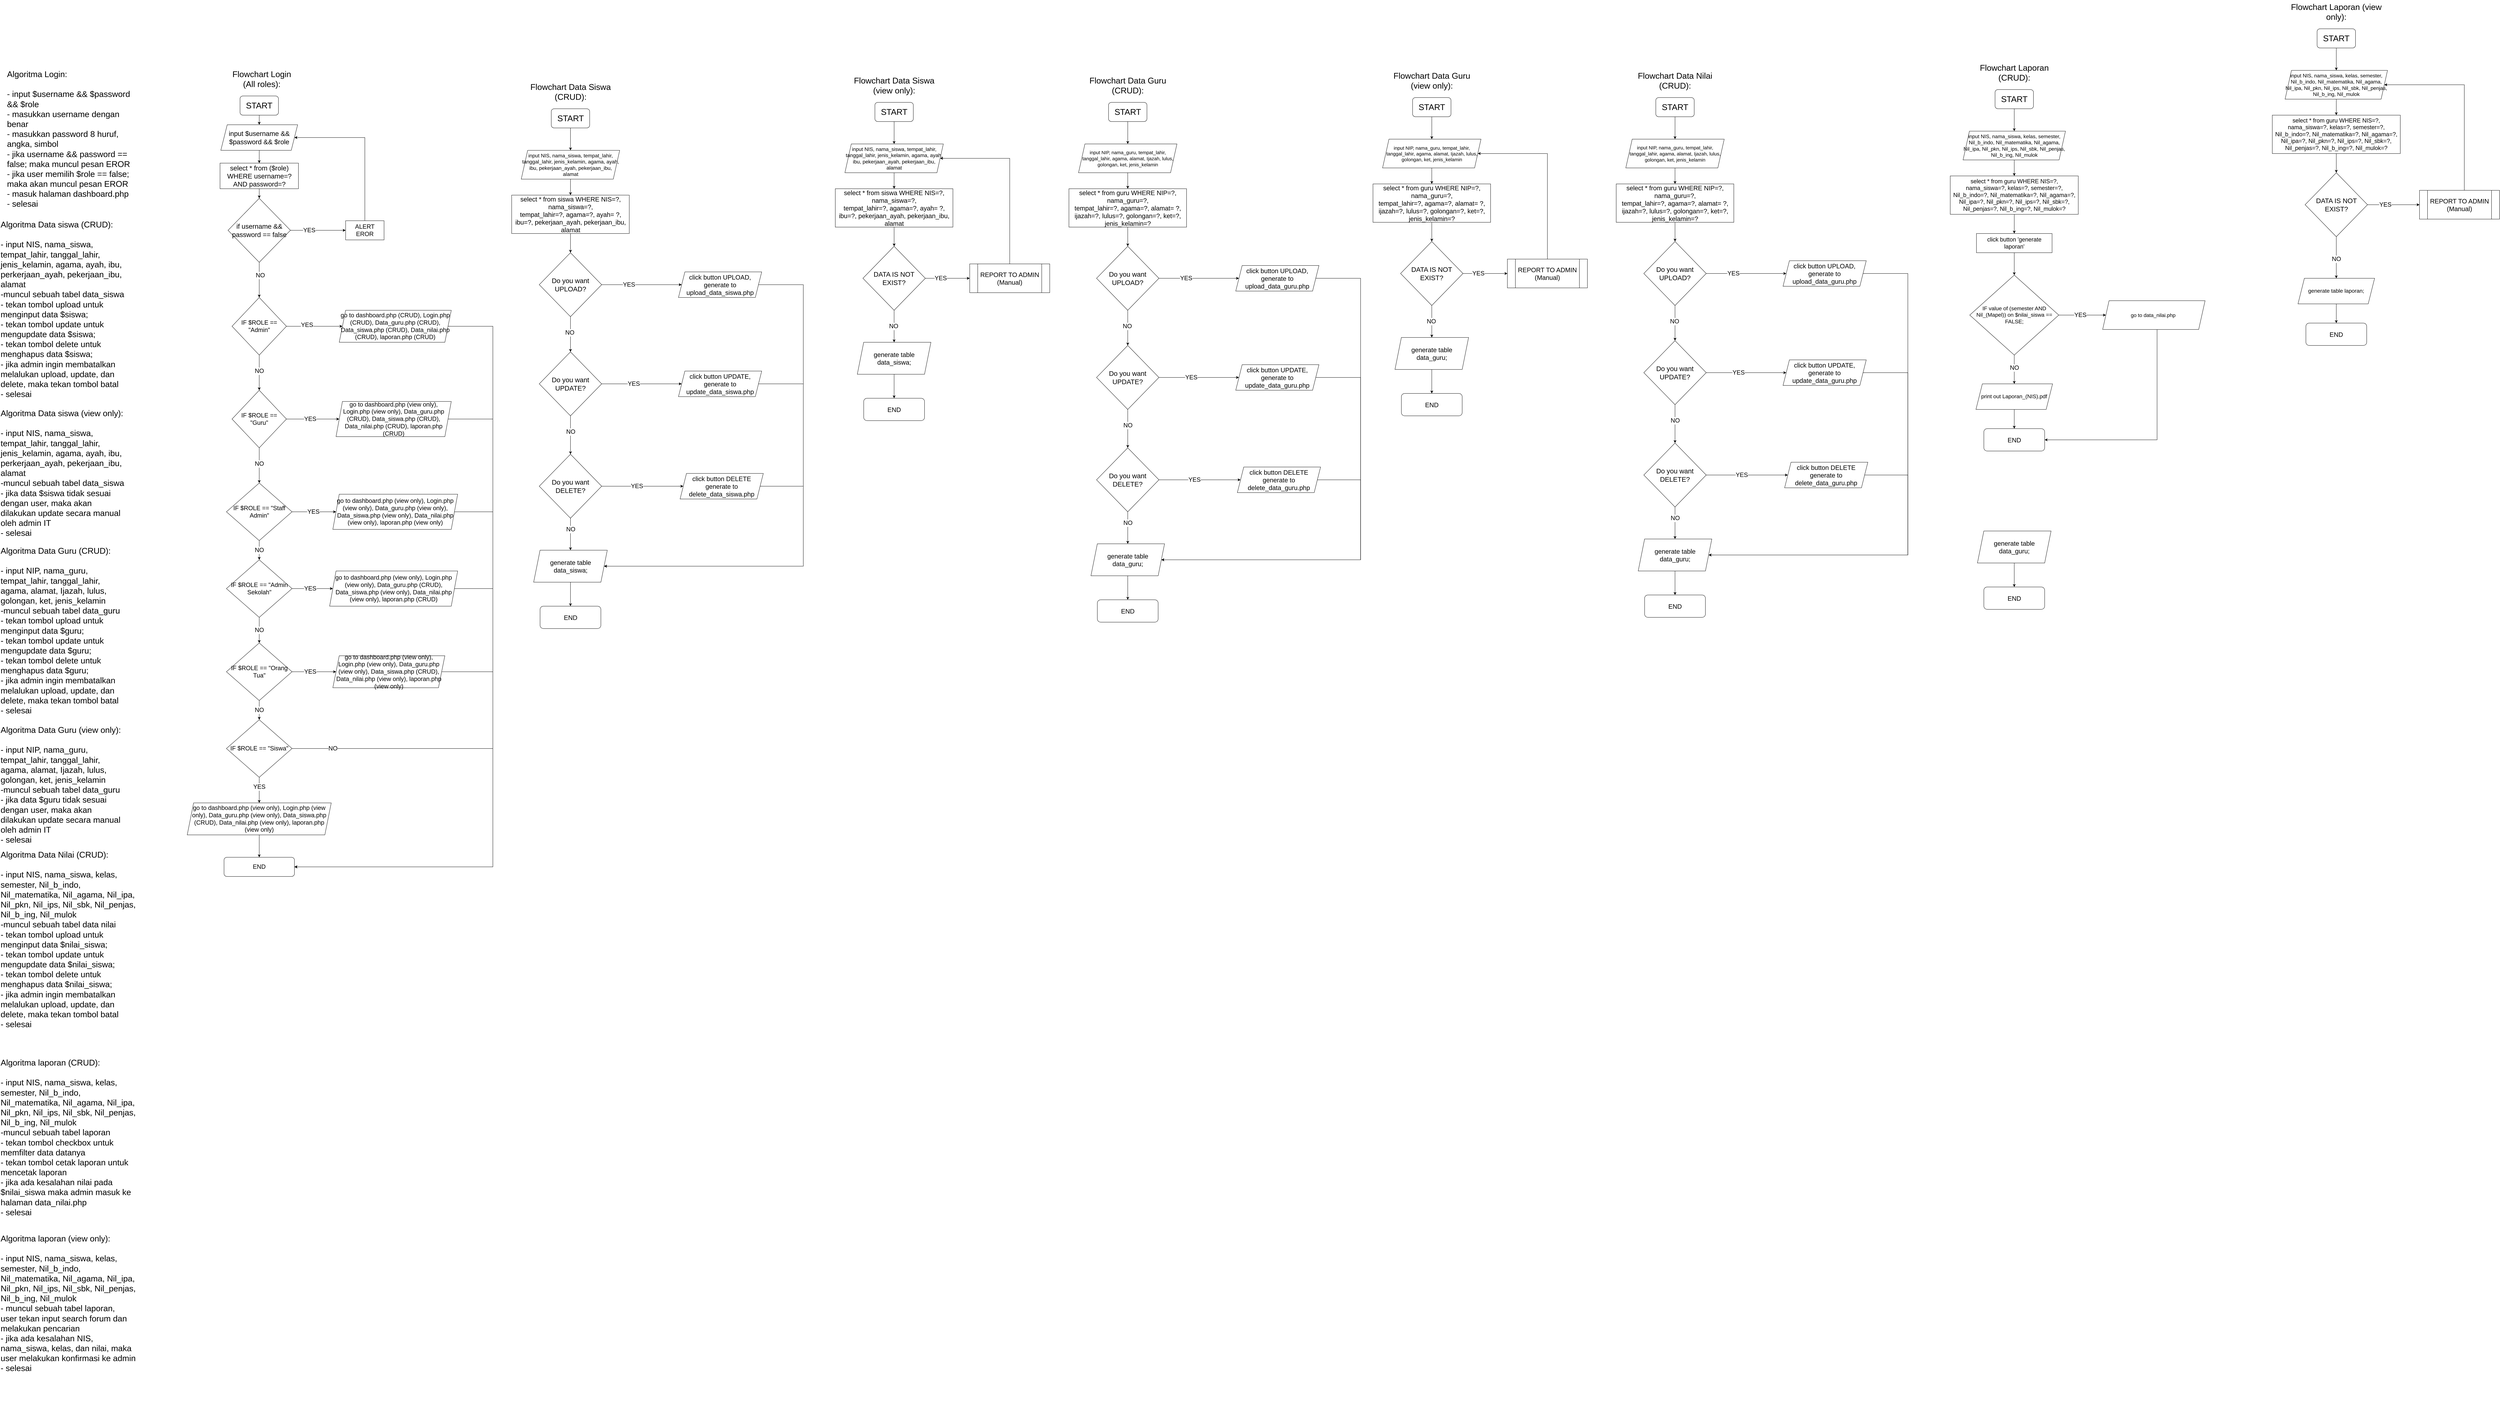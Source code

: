 <mxfile version="13.9.9" type="device"><diagram id="Nhaz_14UU4Yp5wpaxnb3" name="Halaman-1"><mxGraphModel dx="1810" dy="2430" grid="1" gridSize="10" guides="1" tooltips="1" connect="1" arrows="1" fold="1" page="1" pageScale="1" pageWidth="850" pageHeight="1100" math="0" shadow="0"><root><mxCell id="0"/><mxCell id="1" parent="0"/><mxCell id="rwn6Q5wyqtotA_8XLfRJ-2" value="Algoritma Login:&lt;br&gt;&lt;br&gt;- input $username &amp;amp;&amp;amp; $password &amp;amp;&amp;amp; $role&lt;br&gt;- masukkan username dengan benar&lt;br&gt;- masukkan password 8 huruf, angka, simbol&lt;br&gt;- jika username &amp;amp;&amp;amp; password == false; maka muncul pesan EROR&lt;br&gt;- jika user memilih $role == false; maka akan muncul pesan EROR&lt;br&gt;- masuk halaman dashboard.php&lt;br&gt;- selesai" style="text;html=1;strokeColor=none;fillColor=none;align=left;verticalAlign=top;whiteSpace=wrap;rounded=0;fontSize=26;" vertex="1" parent="1"><mxGeometry x="20" y="30" width="400" height="450" as="geometry"/></mxCell><mxCell id="rwn6Q5wyqtotA_8XLfRJ-3" value="Algoritma Data siswa (CRUD):&lt;br&gt;&lt;br&gt;- input NIS, nama_siswa, tempat_lahir, tanggal_lahir, jenis_kelamin, agama, ayah, ibu, perkerjaan_ayah, pekerjaan_ibu, alamat&lt;br&gt;-muncul sebuah tabel data_siswa&lt;br&gt;- tekan tombol upload untuk menginput data $siswa;&lt;br&gt;- tekan tombol update untuk mengupdate data $siswa;&lt;br&gt;- tekan tombol delete untuk menghapus data $siswa;&lt;br&gt;- jika admin ingin membatalkan melalukan upload, update, dan delete, maka tekan tombol batal&lt;br&gt;- selesai" style="text;html=1;strokeColor=none;fillColor=none;align=left;verticalAlign=top;whiteSpace=wrap;rounded=0;fontSize=26;" vertex="1" parent="1"><mxGeometry y="500" width="400" height="610" as="geometry"/></mxCell><mxCell id="rwn6Q5wyqtotA_8XLfRJ-4" value="Algoritma Data siswa (view only):&lt;br&gt;&lt;br&gt;- input NIS, nama_siswa, tempat_lahir, tanggal_lahir, jenis_kelamin, agama, ayah, ibu, perkerjaan_ayah, pekerjaan_ibu, alamat&lt;br&gt;-muncul sebuah tabel data_siswa&lt;br&gt;- jika data $siswa tidak sesuai dengan user, maka akan dilakukan update secara manual oleh admin IT&lt;br&gt;- selesai" style="text;html=1;strokeColor=none;fillColor=none;align=left;verticalAlign=top;whiteSpace=wrap;rounded=0;fontSize=26;" vertex="1" parent="1"><mxGeometry y="1090" width="400" height="430" as="geometry"/></mxCell><mxCell id="rwn6Q5wyqtotA_8XLfRJ-6" value="Algoritma Data Guru (CRUD):&lt;br&gt;&lt;br&gt;- input NIP, nama_guru, tempat_lahir, tanggal_lahir, agama, alamat, Ijazah, lulus, golongan, ket, jenis_kelamin&lt;br&gt;-muncul sebuah tabel data_guru&lt;br&gt;- tekan tombol upload untuk menginput data $guru;&lt;br&gt;- tekan tombol update untuk mengupdate data $guru;&lt;br&gt;- tekan tombol delete untuk menghapus data $guru;&lt;br&gt;- jika admin ingin membatalkan melalukan upload, update, dan delete, maka tekan tombol batal&lt;br&gt;- selesai" style="text;html=1;strokeColor=none;fillColor=none;align=left;verticalAlign=top;whiteSpace=wrap;rounded=0;fontSize=26;" vertex="1" parent="1"><mxGeometry y="1520" width="400" height="610" as="geometry"/></mxCell><mxCell id="rwn6Q5wyqtotA_8XLfRJ-7" value="Algoritma Data Guru (view only):&lt;br&gt;&lt;br&gt;- input NIP, nama_guru, tempat_lahir, tanggal_lahir, agama, alamat, Ijazah, lulus, golongan, ket, jenis_kelamin&lt;br&gt;-muncul sebuah tabel data_guru&lt;br&gt;- jika data $guru tidak sesuai dengan user, maka akan dilakukan update secara manual oleh admin IT&lt;br&gt;- selesai" style="text;html=1;strokeColor=none;fillColor=none;align=left;verticalAlign=top;whiteSpace=wrap;rounded=0;fontSize=26;" vertex="1" parent="1"><mxGeometry y="2080" width="400" height="430" as="geometry"/></mxCell><mxCell id="rwn6Q5wyqtotA_8XLfRJ-9" value="Algoritma laporan (CRUD):&lt;br&gt;&lt;br&gt;- input NIS, nama_siswa, kelas, semester, Nil_b_indo, Nil_matematika, Nil_agama, Nil_ipa, Nil_pkn, Nil_ips, Nil_sbk, Nil_penjas, Nil_b_ing, Nil_mulok&lt;br&gt;-muncul sebuah tabel laporan&lt;br&gt;- tekan tombol checkbox untuk memfilter data datanya&lt;br&gt;- tekan tombol cetak laporan untuk mencetak laporan&lt;br&gt;- jika ada kesalahan nilai pada $nilai_siswa maka admin masuk ke halaman data_nilai.php&lt;br&gt;- selesai" style="text;html=1;strokeColor=none;fillColor=none;align=left;verticalAlign=top;whiteSpace=wrap;rounded=0;fontSize=26;" vertex="1" parent="1"><mxGeometry y="3120" width="425" height="560" as="geometry"/></mxCell><mxCell id="rwn6Q5wyqtotA_8XLfRJ-10" value="Algoritma Data Nilai (CRUD):&lt;br&gt;&lt;br&gt;- input NIS, nama_siswa, kelas, semester, Nil_b_indo, Nil_matematika, Nil_agama, Nil_ipa, Nil_pkn, Nil_ips, Nil_sbk, Nil_penjas, Nil_b_ing, Nil_mulok&lt;br&gt;-muncul sebuah tabel data nilai&lt;br&gt;- tekan tombol upload untuk menginput data $nilai_siswa;&lt;br&gt;- tekan tombol update untuk mengupdate data $nilai_siswa;&lt;br&gt;- tekan tombol delete untuk menghapus data $nilai_siswa;&lt;br&gt;- jika admin ingin membatalkan melalukan upload, update, dan delete, maka tekan tombol batal&lt;br&gt;- selesai" style="text;html=1;strokeColor=none;fillColor=none;align=left;verticalAlign=top;whiteSpace=wrap;rounded=0;fontSize=26;" vertex="1" parent="1"><mxGeometry y="2470" width="430" height="640" as="geometry"/></mxCell><mxCell id="rwn6Q5wyqtotA_8XLfRJ-14" style="edgeStyle=orthogonalEdgeStyle;rounded=0;orthogonalLoop=1;jettySize=auto;html=1;fontSize=26;" edge="1" parent="1" source="rwn6Q5wyqtotA_8XLfRJ-11" target="rwn6Q5wyqtotA_8XLfRJ-12"><mxGeometry relative="1" as="geometry"/></mxCell><mxCell id="rwn6Q5wyqtotA_8XLfRJ-11" value="START" style="rounded=1;whiteSpace=wrap;html=1;fontSize=26;align=center;" vertex="1" parent="1"><mxGeometry x="750" y="120" width="120" height="60" as="geometry"/></mxCell><mxCell id="rwn6Q5wyqtotA_8XLfRJ-16" style="edgeStyle=orthogonalEdgeStyle;rounded=0;orthogonalLoop=1;jettySize=auto;html=1;fontSize=21;" edge="1" parent="1" source="rwn6Q5wyqtotA_8XLfRJ-12" target="rwn6Q5wyqtotA_8XLfRJ-15"><mxGeometry relative="1" as="geometry"/></mxCell><mxCell id="rwn6Q5wyqtotA_8XLfRJ-12" value="&lt;span style=&quot;font-size: 21px;&quot;&gt;input $username &amp;amp;&amp;amp; $password &amp;amp;&amp;amp; $role&lt;/span&gt;" style="shape=parallelogram;perimeter=parallelogramPerimeter;whiteSpace=wrap;html=1;fixedSize=1;fontSize=21;align=center;" vertex="1" parent="1"><mxGeometry x="690" y="210" width="240" height="80" as="geometry"/></mxCell><mxCell id="rwn6Q5wyqtotA_8XLfRJ-13" value="&lt;font face=&quot;helvetica&quot;&gt;Flowchart Login (All roles):&lt;/font&gt;" style="text;whiteSpace=wrap;html=1;fontSize=26;align=center;" vertex="1" parent="1"><mxGeometry x="712.5" y="30" width="210" height="50" as="geometry"/></mxCell><mxCell id="rwn6Q5wyqtotA_8XLfRJ-18" style="edgeStyle=orthogonalEdgeStyle;rounded=0;orthogonalLoop=1;jettySize=auto;html=1;fontSize=21;" edge="1" parent="1" source="rwn6Q5wyqtotA_8XLfRJ-15" target="rwn6Q5wyqtotA_8XLfRJ-17"><mxGeometry relative="1" as="geometry"/></mxCell><mxCell id="rwn6Q5wyqtotA_8XLfRJ-15" value="select * from ($role) WHERE username=? AND password=?" style="rounded=0;whiteSpace=wrap;html=1;fontSize=21;align=center;" vertex="1" parent="1"><mxGeometry x="687.5" y="330" width="245" height="80" as="geometry"/></mxCell><mxCell id="rwn6Q5wyqtotA_8XLfRJ-20" value="" style="edgeStyle=orthogonalEdgeStyle;rounded=0;orthogonalLoop=1;jettySize=auto;html=1;fontSize=21;" edge="1" parent="1" source="rwn6Q5wyqtotA_8XLfRJ-17" target="rwn6Q5wyqtotA_8XLfRJ-19"><mxGeometry relative="1" as="geometry"><Array as="points"><mxPoint x="950" y="540"/><mxPoint x="950" y="540"/></Array></mxGeometry></mxCell><mxCell id="rwn6Q5wyqtotA_8XLfRJ-27" value="YES" style="edgeLabel;html=1;align=center;verticalAlign=middle;resizable=0;points=[];fontSize=19;" vertex="1" connectable="0" parent="rwn6Q5wyqtotA_8XLfRJ-20"><mxGeometry x="-0.322" relative="1" as="geometry"><mxPoint as="offset"/></mxGeometry></mxCell><mxCell id="rwn6Q5wyqtotA_8XLfRJ-25" style="edgeStyle=orthogonalEdgeStyle;rounded=0;orthogonalLoop=1;jettySize=auto;html=1;fontSize=19;" edge="1" parent="1" source="rwn6Q5wyqtotA_8XLfRJ-17" target="rwn6Q5wyqtotA_8XLfRJ-22"><mxGeometry relative="1" as="geometry"/></mxCell><mxCell id="rwn6Q5wyqtotA_8XLfRJ-26" value="NO" style="edgeLabel;html=1;align=center;verticalAlign=middle;resizable=0;points=[];fontSize=19;" vertex="1" connectable="0" parent="rwn6Q5wyqtotA_8XLfRJ-25"><mxGeometry x="-0.255" y="3" relative="1" as="geometry"><mxPoint as="offset"/></mxGeometry></mxCell><mxCell id="rwn6Q5wyqtotA_8XLfRJ-17" value="if username &amp;amp;&amp;amp; password == false" style="rhombus;whiteSpace=wrap;html=1;fontSize=21;align=center;" vertex="1" parent="1"><mxGeometry x="712.5" y="440" width="195" height="200" as="geometry"/></mxCell><mxCell id="rwn6Q5wyqtotA_8XLfRJ-21" style="edgeStyle=orthogonalEdgeStyle;rounded=0;orthogonalLoop=1;jettySize=auto;html=1;entryX=1;entryY=0.5;entryDx=0;entryDy=0;fontSize=19;exitX=0.5;exitY=0;exitDx=0;exitDy=0;" edge="1" parent="1" source="rwn6Q5wyqtotA_8XLfRJ-19" target="rwn6Q5wyqtotA_8XLfRJ-12"><mxGeometry relative="1" as="geometry"><Array as="points"><mxPoint x="1140" y="250"/></Array></mxGeometry></mxCell><mxCell id="rwn6Q5wyqtotA_8XLfRJ-19" value="ALERT EROR" style="whiteSpace=wrap;html=1;fontSize=19;" vertex="1" parent="1"><mxGeometry x="1080" y="510" width="120" height="60" as="geometry"/></mxCell><mxCell id="rwn6Q5wyqtotA_8XLfRJ-24" value="" style="edgeStyle=orthogonalEdgeStyle;rounded=0;orthogonalLoop=1;jettySize=auto;html=1;fontSize=19;" edge="1" parent="1" source="rwn6Q5wyqtotA_8XLfRJ-22" target="rwn6Q5wyqtotA_8XLfRJ-23"><mxGeometry relative="1" as="geometry"/></mxCell><mxCell id="rwn6Q5wyqtotA_8XLfRJ-29" value="YES" style="edgeLabel;html=1;align=center;verticalAlign=middle;resizable=0;points=[];fontSize=19;" vertex="1" connectable="0" parent="rwn6Q5wyqtotA_8XLfRJ-24"><mxGeometry x="-0.269" y="4" relative="1" as="geometry"><mxPoint as="offset"/></mxGeometry></mxCell><mxCell id="rwn6Q5wyqtotA_8XLfRJ-30" style="edgeStyle=orthogonalEdgeStyle;rounded=0;orthogonalLoop=1;jettySize=auto;html=1;fontSize=19;" edge="1" parent="1" source="rwn6Q5wyqtotA_8XLfRJ-22" target="rwn6Q5wyqtotA_8XLfRJ-28"><mxGeometry relative="1" as="geometry"/></mxCell><mxCell id="rwn6Q5wyqtotA_8XLfRJ-22" value="IF $ROLE == &quot;Admin&quot;" style="rhombus;whiteSpace=wrap;html=1;fontSize=19;align=center;" vertex="1" parent="1"><mxGeometry x="725" y="750" width="170" height="180" as="geometry"/></mxCell><mxCell id="rwn6Q5wyqtotA_8XLfRJ-65" style="edgeStyle=orthogonalEdgeStyle;rounded=0;orthogonalLoop=1;jettySize=auto;html=1;entryX=1;entryY=0.5;entryDx=0;entryDy=0;fontSize=19;" edge="1" parent="1" source="rwn6Q5wyqtotA_8XLfRJ-23" target="rwn6Q5wyqtotA_8XLfRJ-41"><mxGeometry relative="1" as="geometry"><Array as="points"><mxPoint x="1540" y="840"/><mxPoint x="1540" y="2530"/></Array></mxGeometry></mxCell><mxCell id="rwn6Q5wyqtotA_8XLfRJ-23" value="go to dashboard.php (CRUD), Login.php (CRUD), Data_guru.php (CRUD), Data_siswa.php (CRUD), Data_nilai.php (CRUD), laporan.php (CRUD)" style="shape=parallelogram;perimeter=parallelogramPerimeter;whiteSpace=wrap;html=1;fixedSize=1;fontSize=19;" vertex="1" parent="1"><mxGeometry x="1060" y="790" width="350" height="100" as="geometry"/></mxCell><mxCell id="rwn6Q5wyqtotA_8XLfRJ-32" style="edgeStyle=orthogonalEdgeStyle;rounded=0;orthogonalLoop=1;jettySize=auto;html=1;fontSize=19;" edge="1" parent="1" source="rwn6Q5wyqtotA_8XLfRJ-28" target="rwn6Q5wyqtotA_8XLfRJ-31"><mxGeometry relative="1" as="geometry"/></mxCell><mxCell id="rwn6Q5wyqtotA_8XLfRJ-44" style="edgeStyle=orthogonalEdgeStyle;rounded=0;orthogonalLoop=1;jettySize=auto;html=1;fontSize=19;" edge="1" parent="1" source="rwn6Q5wyqtotA_8XLfRJ-28" target="rwn6Q5wyqtotA_8XLfRJ-43"><mxGeometry relative="1" as="geometry"/></mxCell><mxCell id="rwn6Q5wyqtotA_8XLfRJ-28" value="IF $ROLE == &quot;Guru&quot;" style="rhombus;whiteSpace=wrap;html=1;fontSize=19;align=center;" vertex="1" parent="1"><mxGeometry x="725" y="1040" width="170" height="180" as="geometry"/></mxCell><mxCell id="rwn6Q5wyqtotA_8XLfRJ-34" style="edgeStyle=orthogonalEdgeStyle;rounded=0;orthogonalLoop=1;jettySize=auto;html=1;fontSize=19;" edge="1" parent="1" source="rwn6Q5wyqtotA_8XLfRJ-31" target="rwn6Q5wyqtotA_8XLfRJ-33"><mxGeometry relative="1" as="geometry"/></mxCell><mxCell id="rwn6Q5wyqtotA_8XLfRJ-50" style="edgeStyle=orthogonalEdgeStyle;rounded=0;orthogonalLoop=1;jettySize=auto;html=1;fontSize=19;" edge="1" parent="1" source="rwn6Q5wyqtotA_8XLfRJ-31" target="rwn6Q5wyqtotA_8XLfRJ-46"><mxGeometry relative="1" as="geometry"/></mxCell><mxCell id="rwn6Q5wyqtotA_8XLfRJ-31" value="IF $ROLE == &quot;Staff Admin&quot;" style="rhombus;whiteSpace=wrap;html=1;fontSize=19;align=center;" vertex="1" parent="1"><mxGeometry x="707.5" y="1330" width="205" height="180" as="geometry"/></mxCell><mxCell id="rwn6Q5wyqtotA_8XLfRJ-36" style="edgeStyle=orthogonalEdgeStyle;rounded=0;orthogonalLoop=1;jettySize=auto;html=1;fontSize=19;" edge="1" parent="1" source="rwn6Q5wyqtotA_8XLfRJ-33" target="rwn6Q5wyqtotA_8XLfRJ-35"><mxGeometry relative="1" as="geometry"/></mxCell><mxCell id="rwn6Q5wyqtotA_8XLfRJ-51" style="edgeStyle=orthogonalEdgeStyle;rounded=0;orthogonalLoop=1;jettySize=auto;html=1;fontSize=19;" edge="1" parent="1" source="rwn6Q5wyqtotA_8XLfRJ-33" target="rwn6Q5wyqtotA_8XLfRJ-47"><mxGeometry relative="1" as="geometry"/></mxCell><mxCell id="rwn6Q5wyqtotA_8XLfRJ-33" value="IF $ROLE == &quot;Admin Sekolah&quot;" style="rhombus;whiteSpace=wrap;html=1;fontSize=19;align=center;" vertex="1" parent="1"><mxGeometry x="707.5" y="1570" width="205" height="180" as="geometry"/></mxCell><mxCell id="rwn6Q5wyqtotA_8XLfRJ-38" style="edgeStyle=orthogonalEdgeStyle;rounded=0;orthogonalLoop=1;jettySize=auto;html=1;fontSize=19;" edge="1" parent="1" source="rwn6Q5wyqtotA_8XLfRJ-35" target="rwn6Q5wyqtotA_8XLfRJ-37"><mxGeometry relative="1" as="geometry"/></mxCell><mxCell id="rwn6Q5wyqtotA_8XLfRJ-52" style="edgeStyle=orthogonalEdgeStyle;rounded=0;orthogonalLoop=1;jettySize=auto;html=1;entryX=0;entryY=0.5;entryDx=0;entryDy=0;fontSize=19;" edge="1" parent="1" source="rwn6Q5wyqtotA_8XLfRJ-35" target="rwn6Q5wyqtotA_8XLfRJ-48"><mxGeometry relative="1" as="geometry"/></mxCell><mxCell id="rwn6Q5wyqtotA_8XLfRJ-35" value="IF $ROLE == &quot;Orang Tua&quot;" style="rhombus;whiteSpace=wrap;html=1;fontSize=19;align=center;" vertex="1" parent="1"><mxGeometry x="707.5" y="1830" width="205" height="180" as="geometry"/></mxCell><mxCell id="rwn6Q5wyqtotA_8XLfRJ-40" style="edgeStyle=orthogonalEdgeStyle;rounded=0;orthogonalLoop=1;jettySize=auto;html=1;fontSize=19;" edge="1" parent="1" source="rwn6Q5wyqtotA_8XLfRJ-37" target="rwn6Q5wyqtotA_8XLfRJ-39"><mxGeometry relative="1" as="geometry"/></mxCell><mxCell id="rwn6Q5wyqtotA_8XLfRJ-62" style="edgeStyle=orthogonalEdgeStyle;rounded=0;orthogonalLoop=1;jettySize=auto;html=1;entryX=1;entryY=0.5;entryDx=0;entryDy=0;fontSize=19;" edge="1" parent="1" source="rwn6Q5wyqtotA_8XLfRJ-37" target="rwn6Q5wyqtotA_8XLfRJ-41"><mxGeometry relative="1" as="geometry"><Array as="points"><mxPoint x="1540" y="2160"/><mxPoint x="1540" y="2530"/></Array></mxGeometry></mxCell><mxCell id="rwn6Q5wyqtotA_8XLfRJ-37" value="IF $ROLE == &quot;Siswa&quot;" style="rhombus;whiteSpace=wrap;html=1;fontSize=19;align=center;" vertex="1" parent="1"><mxGeometry x="707.5" y="2070" width="205" height="180" as="geometry"/></mxCell><mxCell id="rwn6Q5wyqtotA_8XLfRJ-42" style="edgeStyle=orthogonalEdgeStyle;rounded=0;orthogonalLoop=1;jettySize=auto;html=1;fontSize=19;" edge="1" parent="1" source="rwn6Q5wyqtotA_8XLfRJ-39" target="rwn6Q5wyqtotA_8XLfRJ-41"><mxGeometry relative="1" as="geometry"/></mxCell><mxCell id="rwn6Q5wyqtotA_8XLfRJ-39" value="&lt;span&gt;go to dashboard.php (view only), Login.php (view only), Data_guru.php (view only), Data_siswa.php (CRUD), Data_nilai.php (view only), laporan.php (view only)&lt;/span&gt;" style="shape=parallelogram;perimeter=parallelogramPerimeter;whiteSpace=wrap;html=1;fixedSize=1;fontSize=19;align=center;" vertex="1" parent="1"><mxGeometry x="585" y="2330" width="450" height="100" as="geometry"/></mxCell><mxCell id="rwn6Q5wyqtotA_8XLfRJ-41" value="END" style="rounded=1;whiteSpace=wrap;html=1;fontSize=19;align=center;" vertex="1" parent="1"><mxGeometry x="700" y="2500" width="220" height="60" as="geometry"/></mxCell><mxCell id="rwn6Q5wyqtotA_8XLfRJ-66" style="edgeStyle=orthogonalEdgeStyle;rounded=0;orthogonalLoop=1;jettySize=auto;html=1;entryX=1;entryY=0.5;entryDx=0;entryDy=0;fontSize=19;" edge="1" parent="1" source="rwn6Q5wyqtotA_8XLfRJ-43" target="rwn6Q5wyqtotA_8XLfRJ-41"><mxGeometry relative="1" as="geometry"><Array as="points"><mxPoint x="1540" y="1130"/><mxPoint x="1540" y="2530"/></Array></mxGeometry></mxCell><mxCell id="rwn6Q5wyqtotA_8XLfRJ-43" value="go to dashboard.php (view only), Login.php (view only), Data_guru.php (CRUD), Data_siswa.php (CRUD), Data_nilai.php (CRUD), laporan.php (CRUD)" style="shape=parallelogram;perimeter=parallelogramPerimeter;whiteSpace=wrap;html=1;fixedSize=1;fontSize=19;" vertex="1" parent="1"><mxGeometry x="1050" y="1075" width="360" height="110" as="geometry"/></mxCell><mxCell id="rwn6Q5wyqtotA_8XLfRJ-45" value="YES" style="edgeLabel;html=1;align=center;verticalAlign=middle;resizable=0;points=[];fontSize=19;" vertex="1" connectable="0" parent="1"><mxGeometry x="969" y="1130" as="geometry"/></mxCell><mxCell id="rwn6Q5wyqtotA_8XLfRJ-67" style="edgeStyle=orthogonalEdgeStyle;rounded=0;orthogonalLoop=1;jettySize=auto;html=1;entryX=1;entryY=0.5;entryDx=0;entryDy=0;fontSize=19;" edge="1" parent="1" source="rwn6Q5wyqtotA_8XLfRJ-46" target="rwn6Q5wyqtotA_8XLfRJ-41"><mxGeometry relative="1" as="geometry"><Array as="points"><mxPoint x="1540" y="1420"/><mxPoint x="1540" y="2530"/></Array></mxGeometry></mxCell><mxCell id="rwn6Q5wyqtotA_8XLfRJ-46" value="go to dashboard.php (view only), Login.php (view only), Data_guru.php (view only), Data_siswa.php (view only), Data_nilai.php (view only), laporan.php (view only)" style="shape=parallelogram;perimeter=parallelogramPerimeter;whiteSpace=wrap;html=1;fixedSize=1;fontSize=19;" vertex="1" parent="1"><mxGeometry x="1040" y="1365" width="390" height="110" as="geometry"/></mxCell><mxCell id="rwn6Q5wyqtotA_8XLfRJ-68" style="edgeStyle=orthogonalEdgeStyle;rounded=0;orthogonalLoop=1;jettySize=auto;html=1;entryX=1;entryY=0.5;entryDx=0;entryDy=0;fontSize=19;" edge="1" parent="1" source="rwn6Q5wyqtotA_8XLfRJ-47" target="rwn6Q5wyqtotA_8XLfRJ-41"><mxGeometry relative="1" as="geometry"><Array as="points"><mxPoint x="1540" y="1660"/><mxPoint x="1540" y="2530"/></Array></mxGeometry></mxCell><mxCell id="rwn6Q5wyqtotA_8XLfRJ-47" value="go to dashboard.php (view only), Login.php (view only), Data_guru.php (CRUD), Data_siswa.php (view only), Data_nilai.php (view only), laporan.php (CRUD)" style="shape=parallelogram;perimeter=parallelogramPerimeter;whiteSpace=wrap;html=1;fixedSize=1;fontSize=19;" vertex="1" parent="1"><mxGeometry x="1030" y="1605" width="400" height="110" as="geometry"/></mxCell><mxCell id="rwn6Q5wyqtotA_8XLfRJ-69" style="edgeStyle=orthogonalEdgeStyle;rounded=0;orthogonalLoop=1;jettySize=auto;html=1;entryX=1;entryY=0.5;entryDx=0;entryDy=0;fontSize=19;" edge="1" parent="1" source="rwn6Q5wyqtotA_8XLfRJ-48" target="rwn6Q5wyqtotA_8XLfRJ-41"><mxGeometry relative="1" as="geometry"><Array as="points"><mxPoint x="1540" y="1920"/><mxPoint x="1540" y="2530"/></Array></mxGeometry></mxCell><mxCell id="rwn6Q5wyqtotA_8XLfRJ-48" value="go to dashboard.php (view only), Login.php (view only), Data_guru.php (view only), Data_siswa.php (CRUD), Data_nilai.php (view only), laporan.php (view only)" style="shape=parallelogram;perimeter=parallelogramPerimeter;whiteSpace=wrap;html=1;fixedSize=1;fontSize=19;" vertex="1" parent="1"><mxGeometry x="1040" y="1870" width="350" height="100" as="geometry"/></mxCell><mxCell id="rwn6Q5wyqtotA_8XLfRJ-53" value="NO" style="edgeLabel;html=1;align=center;verticalAlign=middle;resizable=0;points=[];fontSize=19;" vertex="1" connectable="0" parent="1"><mxGeometry x="810" y="980" as="geometry"/></mxCell><mxCell id="rwn6Q5wyqtotA_8XLfRJ-54" value="NO" style="edgeLabel;html=1;align=center;verticalAlign=middle;resizable=0;points=[];fontSize=19;" vertex="1" connectable="0" parent="1"><mxGeometry x="810" y="1270" as="geometry"/></mxCell><mxCell id="rwn6Q5wyqtotA_8XLfRJ-55" value="NO" style="edgeLabel;html=1;align=center;verticalAlign=middle;resizable=0;points=[];fontSize=19;" vertex="1" connectable="0" parent="1"><mxGeometry x="810" y="1540" as="geometry"/></mxCell><mxCell id="rwn6Q5wyqtotA_8XLfRJ-56" value="NO" style="edgeLabel;html=1;align=center;verticalAlign=middle;resizable=0;points=[];fontSize=19;" vertex="1" connectable="0" parent="1"><mxGeometry x="810" y="1790" as="geometry"/></mxCell><mxCell id="rwn6Q5wyqtotA_8XLfRJ-57" value="NO" style="edgeLabel;html=1;align=center;verticalAlign=middle;resizable=0;points=[];fontSize=19;" vertex="1" connectable="0" parent="1"><mxGeometry x="810" y="2040" as="geometry"/></mxCell><mxCell id="rwn6Q5wyqtotA_8XLfRJ-58" value="YES" style="edgeLabel;html=1;align=center;verticalAlign=middle;resizable=0;points=[];fontSize=19;" vertex="1" connectable="0" parent="1"><mxGeometry x="979" y="1420" as="geometry"/></mxCell><mxCell id="rwn6Q5wyqtotA_8XLfRJ-59" value="YES" style="edgeLabel;html=1;align=center;verticalAlign=middle;resizable=0;points=[];fontSize=19;" vertex="1" connectable="0" parent="1"><mxGeometry x="969" y="1660" as="geometry"/></mxCell><mxCell id="rwn6Q5wyqtotA_8XLfRJ-60" value="YES" style="edgeLabel;html=1;align=center;verticalAlign=middle;resizable=0;points=[];fontSize=19;" vertex="1" connectable="0" parent="1"><mxGeometry x="969" y="1920" as="geometry"/></mxCell><mxCell id="rwn6Q5wyqtotA_8XLfRJ-63" value="YES" style="edgeLabel;html=1;align=center;verticalAlign=middle;resizable=0;points=[];fontSize=19;" vertex="1" connectable="0" parent="1"><mxGeometry x="810" y="2280" as="geometry"/></mxCell><mxCell id="rwn6Q5wyqtotA_8XLfRJ-64" value="NO" style="edgeLabel;html=1;align=center;verticalAlign=middle;resizable=0;points=[];fontSize=19;" vertex="1" connectable="0" parent="1"><mxGeometry x="1040" y="2160" as="geometry"/></mxCell><mxCell id="rwn6Q5wyqtotA_8XLfRJ-70" value="&lt;font face=&quot;helvetica&quot;&gt;Flowchart Data Siswa (CRUD):&lt;/font&gt;" style="text;whiteSpace=wrap;html=1;fontSize=26;align=center;" vertex="1" parent="1"><mxGeometry x="1632.5" y="70" width="300" height="65" as="geometry"/></mxCell><mxCell id="rwn6Q5wyqtotA_8XLfRJ-81" style="edgeStyle=orthogonalEdgeStyle;rounded=0;orthogonalLoop=1;jettySize=auto;html=1;fontSize=26;" edge="1" parent="1" source="rwn6Q5wyqtotA_8XLfRJ-82" target="rwn6Q5wyqtotA_8XLfRJ-84"><mxGeometry relative="1" as="geometry"/></mxCell><mxCell id="rwn6Q5wyqtotA_8XLfRJ-82" value="START" style="rounded=1;whiteSpace=wrap;html=1;fontSize=26;align=center;" vertex="1" parent="1"><mxGeometry x="1722.5" y="160" width="120" height="60" as="geometry"/></mxCell><mxCell id="rwn6Q5wyqtotA_8XLfRJ-83" style="edgeStyle=orthogonalEdgeStyle;rounded=0;orthogonalLoop=1;jettySize=auto;html=1;fontSize=21;" edge="1" parent="1" source="rwn6Q5wyqtotA_8XLfRJ-84" target="rwn6Q5wyqtotA_8XLfRJ-86"><mxGeometry relative="1" as="geometry"/></mxCell><mxCell id="rwn6Q5wyqtotA_8XLfRJ-84" value="&lt;span style=&quot;font-size: 16px ; text-align: left&quot;&gt;input NIS, nama_siswa, tempat_lahir, tanggal_lahir, jenis_kelamin, agama, ayah, ibu, pekerjaan_ayah, pekerjaan_ibu, alamat&lt;/span&gt;" style="shape=parallelogram;perimeter=parallelogramPerimeter;whiteSpace=wrap;html=1;fixedSize=1;fontSize=16;align=center;" vertex="1" parent="1"><mxGeometry x="1628.75" y="290" width="307.5" height="90" as="geometry"/></mxCell><mxCell id="rwn6Q5wyqtotA_8XLfRJ-85" style="edgeStyle=orthogonalEdgeStyle;rounded=0;orthogonalLoop=1;jettySize=auto;html=1;fontSize=21;" edge="1" parent="1" source="rwn6Q5wyqtotA_8XLfRJ-86" target="rwn6Q5wyqtotA_8XLfRJ-89"><mxGeometry relative="1" as="geometry"/></mxCell><mxCell id="rwn6Q5wyqtotA_8XLfRJ-86" value="select * from siswa WHERE NIS=?, nama_siswa=?,&lt;br style=&quot;font-size: 20px&quot;&gt;tempat_lahir=?, agama=?, ayah= ?, ibu=?, pekerjaan_ayah, pekerjaan_ibu, alamat" style="rounded=0;whiteSpace=wrap;html=1;fontSize=20;align=center;" vertex="1" parent="1"><mxGeometry x="1598.75" y="430" width="367.5" height="120" as="geometry"/></mxCell><mxCell id="rwn6Q5wyqtotA_8XLfRJ-87" value="" style="edgeStyle=orthogonalEdgeStyle;rounded=0;orthogonalLoop=1;jettySize=auto;html=1;fontSize=21;" edge="1" parent="1" source="rwn6Q5wyqtotA_8XLfRJ-89" target="rwn6Q5wyqtotA_8XLfRJ-100"><mxGeometry relative="1" as="geometry"><Array as="points"/><mxPoint x="2030" y="710" as="targetPoint"/></mxGeometry></mxCell><mxCell id="rwn6Q5wyqtotA_8XLfRJ-88" value="YES" style="edgeLabel;html=1;align=center;verticalAlign=middle;resizable=0;points=[];fontSize=19;" vertex="1" connectable="0" parent="rwn6Q5wyqtotA_8XLfRJ-87"><mxGeometry x="-0.322" relative="1" as="geometry"><mxPoint as="offset"/></mxGeometry></mxCell><mxCell id="rwn6Q5wyqtotA_8XLfRJ-94" style="edgeStyle=orthogonalEdgeStyle;rounded=0;orthogonalLoop=1;jettySize=auto;html=1;fontSize=20;" edge="1" parent="1" source="rwn6Q5wyqtotA_8XLfRJ-89" target="rwn6Q5wyqtotA_8XLfRJ-92"><mxGeometry relative="1" as="geometry"/></mxCell><mxCell id="rwn6Q5wyqtotA_8XLfRJ-89" value="Do you want UPLOAD?" style="rhombus;whiteSpace=wrap;html=1;fontSize=21;align=center;" vertex="1" parent="1"><mxGeometry x="1685" y="610" width="195" height="200" as="geometry"/></mxCell><mxCell id="rwn6Q5wyqtotA_8XLfRJ-95" style="edgeStyle=orthogonalEdgeStyle;rounded=0;orthogonalLoop=1;jettySize=auto;html=1;fontSize=20;" edge="1" parent="1" source="rwn6Q5wyqtotA_8XLfRJ-92" target="rwn6Q5wyqtotA_8XLfRJ-93"><mxGeometry relative="1" as="geometry"/></mxCell><mxCell id="rwn6Q5wyqtotA_8XLfRJ-108" style="edgeStyle=orthogonalEdgeStyle;rounded=0;orthogonalLoop=1;jettySize=auto;html=1;fontSize=20;" edge="1" parent="1" source="rwn6Q5wyqtotA_8XLfRJ-92" target="rwn6Q5wyqtotA_8XLfRJ-102"><mxGeometry relative="1" as="geometry"/></mxCell><mxCell id="rwn6Q5wyqtotA_8XLfRJ-92" value="Do you want UPDATE?" style="rhombus;whiteSpace=wrap;html=1;fontSize=21;align=center;" vertex="1" parent="1"><mxGeometry x="1685" y="920" width="195" height="200" as="geometry"/></mxCell><mxCell id="rwn6Q5wyqtotA_8XLfRJ-105" style="edgeStyle=orthogonalEdgeStyle;rounded=0;orthogonalLoop=1;jettySize=auto;html=1;fontSize=20;" edge="1" parent="1" source="rwn6Q5wyqtotA_8XLfRJ-93" target="rwn6Q5wyqtotA_8XLfRJ-104"><mxGeometry relative="1" as="geometry"/></mxCell><mxCell id="rwn6Q5wyqtotA_8XLfRJ-110" style="edgeStyle=orthogonalEdgeStyle;rounded=0;orthogonalLoop=1;jettySize=auto;html=1;fontSize=20;" edge="1" parent="1" source="rwn6Q5wyqtotA_8XLfRJ-93" target="rwn6Q5wyqtotA_8XLfRJ-103"><mxGeometry relative="1" as="geometry"/></mxCell><mxCell id="rwn6Q5wyqtotA_8XLfRJ-93" value="Do you want DELETE?" style="rhombus;whiteSpace=wrap;html=1;fontSize=21;align=center;" vertex="1" parent="1"><mxGeometry x="1685" y="1240" width="195" height="200" as="geometry"/></mxCell><mxCell id="rwn6Q5wyqtotA_8XLfRJ-96" value="NO" style="edgeLabel;html=1;align=center;verticalAlign=middle;resizable=0;points=[];fontSize=19;" vertex="1" connectable="0" parent="1"><mxGeometry x="1780" y="860" as="geometry"/></mxCell><mxCell id="rwn6Q5wyqtotA_8XLfRJ-97" value="NO" style="edgeLabel;html=1;align=center;verticalAlign=middle;resizable=0;points=[];fontSize=19;" vertex="1" connectable="0" parent="1"><mxGeometry x="1782.5" y="1170" as="geometry"/></mxCell><mxCell id="rwn6Q5wyqtotA_8XLfRJ-112" style="edgeStyle=orthogonalEdgeStyle;rounded=0;orthogonalLoop=1;jettySize=auto;html=1;fontSize=20;entryX=1;entryY=0.5;entryDx=0;entryDy=0;" edge="1" parent="1" source="rwn6Q5wyqtotA_8XLfRJ-100" target="rwn6Q5wyqtotA_8XLfRJ-104"><mxGeometry relative="1" as="geometry"><mxPoint x="2400" y="1080" as="targetPoint"/><Array as="points"><mxPoint x="2510" y="710"/><mxPoint x="2510" y="1590"/></Array></mxGeometry></mxCell><mxCell id="rwn6Q5wyqtotA_8XLfRJ-100" value="click button UPLOAD, generate to upload_data_siswa.php" style="shape=parallelogram;perimeter=parallelogramPerimeter;whiteSpace=wrap;html=1;fixedSize=1;fontSize=20;align=center;" vertex="1" parent="1"><mxGeometry x="2120" y="670" width="260" height="80" as="geometry"/></mxCell><mxCell id="rwn6Q5wyqtotA_8XLfRJ-113" style="edgeStyle=orthogonalEdgeStyle;rounded=0;orthogonalLoop=1;jettySize=auto;html=1;entryX=1;entryY=0.5;entryDx=0;entryDy=0;fontSize=20;" edge="1" parent="1" source="rwn6Q5wyqtotA_8XLfRJ-102" target="rwn6Q5wyqtotA_8XLfRJ-104"><mxGeometry relative="1" as="geometry"><Array as="points"><mxPoint x="2510" y="1020"/><mxPoint x="2510" y="1590"/></Array></mxGeometry></mxCell><mxCell id="rwn6Q5wyqtotA_8XLfRJ-102" value="click button UPDATE, generate to update_data_siswa.php" style="shape=parallelogram;perimeter=parallelogramPerimeter;whiteSpace=wrap;html=1;fixedSize=1;fontSize=20;align=center;" vertex="1" parent="1"><mxGeometry x="2120" y="980" width="260" height="80" as="geometry"/></mxCell><mxCell id="rwn6Q5wyqtotA_8XLfRJ-114" style="edgeStyle=orthogonalEdgeStyle;rounded=0;orthogonalLoop=1;jettySize=auto;html=1;entryX=1;entryY=0.5;entryDx=0;entryDy=0;fontSize=20;" edge="1" parent="1" source="rwn6Q5wyqtotA_8XLfRJ-103" target="rwn6Q5wyqtotA_8XLfRJ-104"><mxGeometry relative="1" as="geometry"><Array as="points"><mxPoint x="2510" y="1340"/><mxPoint x="2510" y="1590"/></Array></mxGeometry></mxCell><mxCell id="rwn6Q5wyqtotA_8XLfRJ-103" value="click button DELETE generate to delete_data_siswa.php" style="shape=parallelogram;perimeter=parallelogramPerimeter;whiteSpace=wrap;html=1;fixedSize=1;fontSize=20;align=center;" vertex="1" parent="1"><mxGeometry x="2125" y="1300" width="260" height="80" as="geometry"/></mxCell><mxCell id="rwn6Q5wyqtotA_8XLfRJ-116" style="edgeStyle=orthogonalEdgeStyle;rounded=0;orthogonalLoop=1;jettySize=auto;html=1;fontSize=20;" edge="1" parent="1" source="rwn6Q5wyqtotA_8XLfRJ-104" target="rwn6Q5wyqtotA_8XLfRJ-115"><mxGeometry relative="1" as="geometry"/></mxCell><mxCell id="rwn6Q5wyqtotA_8XLfRJ-104" value="generate table data_siswa;" style="shape=parallelogram;perimeter=parallelogramPerimeter;whiteSpace=wrap;html=1;fixedSize=1;fontSize=20;align=center;" vertex="1" parent="1"><mxGeometry x="1667.5" y="1540" width="230" height="100" as="geometry"/></mxCell><mxCell id="rwn6Q5wyqtotA_8XLfRJ-106" value="NO" style="edgeLabel;html=1;align=center;verticalAlign=middle;resizable=0;points=[];fontSize=19;" vertex="1" connectable="0" parent="1"><mxGeometry x="1782.5" y="1475" as="geometry"/></mxCell><mxCell id="rwn6Q5wyqtotA_8XLfRJ-109" value="YES" style="edgeLabel;html=1;align=center;verticalAlign=middle;resizable=0;points=[];fontSize=19;" vertex="1" connectable="0" parent="1"><mxGeometry x="1980" y="1020" as="geometry"/></mxCell><mxCell id="rwn6Q5wyqtotA_8XLfRJ-111" value="YES" style="edgeLabel;html=1;align=center;verticalAlign=middle;resizable=0;points=[];fontSize=19;" vertex="1" connectable="0" parent="1"><mxGeometry x="1990" y="1340" as="geometry"/></mxCell><mxCell id="rwn6Q5wyqtotA_8XLfRJ-115" value="END" style="rounded=1;whiteSpace=wrap;html=1;fontSize=20;align=center;" vertex="1" parent="1"><mxGeometry x="1687.5" y="1715" width="190" height="70" as="geometry"/></mxCell><mxCell id="rwn6Q5wyqtotA_8XLfRJ-117" value="&lt;font face=&quot;helvetica&quot;&gt;Flowchart Data Siswa (view only):&lt;/font&gt;" style="text;whiteSpace=wrap;html=1;fontSize=26;align=center;" vertex="1" parent="1"><mxGeometry x="2643.75" y="50" width="300" height="65" as="geometry"/></mxCell><mxCell id="rwn6Q5wyqtotA_8XLfRJ-118" style="edgeStyle=orthogonalEdgeStyle;rounded=0;orthogonalLoop=1;jettySize=auto;html=1;fontSize=26;" edge="1" parent="1" source="rwn6Q5wyqtotA_8XLfRJ-119" target="rwn6Q5wyqtotA_8XLfRJ-121"><mxGeometry relative="1" as="geometry"/></mxCell><mxCell id="rwn6Q5wyqtotA_8XLfRJ-119" value="START" style="rounded=1;whiteSpace=wrap;html=1;fontSize=26;align=center;" vertex="1" parent="1"><mxGeometry x="2733.75" y="140" width="120" height="60" as="geometry"/></mxCell><mxCell id="rwn6Q5wyqtotA_8XLfRJ-120" style="edgeStyle=orthogonalEdgeStyle;rounded=0;orthogonalLoop=1;jettySize=auto;html=1;fontSize=21;" edge="1" parent="1" source="rwn6Q5wyqtotA_8XLfRJ-121" target="rwn6Q5wyqtotA_8XLfRJ-123"><mxGeometry relative="1" as="geometry"/></mxCell><mxCell id="rwn6Q5wyqtotA_8XLfRJ-121" value="&lt;span style=&quot;font-size: 16px ; text-align: left&quot;&gt;input NIS, nama_siswa, tempat_lahir, tanggal_lahir, jenis_kelamin, agama, ayah, ibu, pekerjaan_ayah, pekerjaan_ibu, alamat&lt;/span&gt;" style="shape=parallelogram;perimeter=parallelogramPerimeter;whiteSpace=wrap;html=1;fixedSize=1;fontSize=16;align=center;" vertex="1" parent="1"><mxGeometry x="2640" y="270" width="307.5" height="90" as="geometry"/></mxCell><mxCell id="rwn6Q5wyqtotA_8XLfRJ-122" style="edgeStyle=orthogonalEdgeStyle;rounded=0;orthogonalLoop=1;jettySize=auto;html=1;fontSize=21;" edge="1" parent="1" source="rwn6Q5wyqtotA_8XLfRJ-123" target="rwn6Q5wyqtotA_8XLfRJ-127"><mxGeometry relative="1" as="geometry"/></mxCell><mxCell id="rwn6Q5wyqtotA_8XLfRJ-123" value="select * from siswa WHERE NIS=?, nama_siswa=?,&lt;br style=&quot;font-size: 20px&quot;&gt;tempat_lahir=?, agama=?, ayah= ?, ibu=?, pekerjaan_ayah, pekerjaan_ibu, alamat" style="rounded=0;whiteSpace=wrap;html=1;fontSize=20;align=center;" vertex="1" parent="1"><mxGeometry x="2610" y="410" width="367.5" height="120" as="geometry"/></mxCell><mxCell id="rwn6Q5wyqtotA_8XLfRJ-124" value="" style="edgeStyle=orthogonalEdgeStyle;rounded=0;orthogonalLoop=1;jettySize=auto;html=1;fontSize=21;" edge="1" parent="1" source="rwn6Q5wyqtotA_8XLfRJ-127" target="rwn6Q5wyqtotA_8XLfRJ-148"><mxGeometry relative="1" as="geometry"><Array as="points"/><mxPoint x="3141.25" y="690" as="targetPoint"/></mxGeometry></mxCell><mxCell id="rwn6Q5wyqtotA_8XLfRJ-125" value="YES" style="edgeLabel;html=1;align=center;verticalAlign=middle;resizable=0;points=[];fontSize=19;" vertex="1" connectable="0" parent="rwn6Q5wyqtotA_8XLfRJ-124"><mxGeometry x="-0.322" relative="1" as="geometry"><mxPoint as="offset"/></mxGeometry></mxCell><mxCell id="rwn6Q5wyqtotA_8XLfRJ-126" style="edgeStyle=orthogonalEdgeStyle;rounded=0;orthogonalLoop=1;jettySize=auto;html=1;fontSize=20;" edge="1" parent="1" source="rwn6Q5wyqtotA_8XLfRJ-127" target="rwn6Q5wyqtotA_8XLfRJ-143"><mxGeometry relative="1" as="geometry"><mxPoint x="2793.75" y="900" as="targetPoint"/></mxGeometry></mxCell><mxCell id="rwn6Q5wyqtotA_8XLfRJ-127" value="DATA IS NOT EXIST?" style="rhombus;whiteSpace=wrap;html=1;fontSize=21;align=center;" vertex="1" parent="1"><mxGeometry x="2696.25" y="590" width="195" height="200" as="geometry"/></mxCell><mxCell id="rwn6Q5wyqtotA_8XLfRJ-134" value="NO" style="edgeLabel;html=1;align=center;verticalAlign=middle;resizable=0;points=[];fontSize=19;" vertex="1" connectable="0" parent="1"><mxGeometry x="2791.25" y="840" as="geometry"/></mxCell><mxCell id="rwn6Q5wyqtotA_8XLfRJ-142" style="edgeStyle=orthogonalEdgeStyle;rounded=0;orthogonalLoop=1;jettySize=auto;html=1;fontSize=20;" edge="1" parent="1" source="rwn6Q5wyqtotA_8XLfRJ-143" target="rwn6Q5wyqtotA_8XLfRJ-147"><mxGeometry relative="1" as="geometry"/></mxCell><mxCell id="rwn6Q5wyqtotA_8XLfRJ-143" value="generate table data_siswa;" style="shape=parallelogram;perimeter=parallelogramPerimeter;whiteSpace=wrap;html=1;fixedSize=1;fontSize=20;align=center;" vertex="1" parent="1"><mxGeometry x="2678.75" y="890" width="230" height="100" as="geometry"/></mxCell><mxCell id="rwn6Q5wyqtotA_8XLfRJ-147" value="END" style="rounded=1;whiteSpace=wrap;html=1;fontSize=20;align=center;" vertex="1" parent="1"><mxGeometry x="2698.75" y="1065" width="190" height="70" as="geometry"/></mxCell><mxCell id="rwn6Q5wyqtotA_8XLfRJ-149" style="edgeStyle=orthogonalEdgeStyle;rounded=0;orthogonalLoop=1;jettySize=auto;html=1;entryX=1;entryY=0.5;entryDx=0;entryDy=0;fontSize=20;" edge="1" parent="1" source="rwn6Q5wyqtotA_8XLfRJ-148" target="rwn6Q5wyqtotA_8XLfRJ-121"><mxGeometry relative="1" as="geometry"><Array as="points"><mxPoint x="3155" y="315"/></Array></mxGeometry></mxCell><mxCell id="rwn6Q5wyqtotA_8XLfRJ-148" value="REPORT TO ADMIN&lt;br&gt;(Manual)" style="shape=process;whiteSpace=wrap;html=1;backgroundOutline=1;fontSize=20;align=center;" vertex="1" parent="1"><mxGeometry x="3030" y="645" width="250" height="90" as="geometry"/></mxCell><mxCell id="rwn6Q5wyqtotA_8XLfRJ-150" value="&lt;font face=&quot;helvetica&quot;&gt;Flowchart Data Guru (view only):&lt;/font&gt;" style="text;whiteSpace=wrap;html=1;fontSize=26;align=center;" vertex="1" parent="1"><mxGeometry x="4323.75" y="35" width="300" height="65" as="geometry"/></mxCell><mxCell id="rwn6Q5wyqtotA_8XLfRJ-151" style="edgeStyle=orthogonalEdgeStyle;rounded=0;orthogonalLoop=1;jettySize=auto;html=1;fontSize=26;" edge="1" parent="1" source="rwn6Q5wyqtotA_8XLfRJ-152" target="rwn6Q5wyqtotA_8XLfRJ-154"><mxGeometry relative="1" as="geometry"/></mxCell><mxCell id="rwn6Q5wyqtotA_8XLfRJ-152" value="START" style="rounded=1;whiteSpace=wrap;html=1;fontSize=26;align=center;" vertex="1" parent="1"><mxGeometry x="4413.75" y="125" width="120" height="60" as="geometry"/></mxCell><mxCell id="rwn6Q5wyqtotA_8XLfRJ-153" style="edgeStyle=orthogonalEdgeStyle;rounded=0;orthogonalLoop=1;jettySize=auto;html=1;fontSize=21;" edge="1" parent="1" source="rwn6Q5wyqtotA_8XLfRJ-154" target="rwn6Q5wyqtotA_8XLfRJ-156"><mxGeometry relative="1" as="geometry"/></mxCell><mxCell id="rwn6Q5wyqtotA_8XLfRJ-154" value="&lt;span style=&quot;font-size: 15px; text-align: left;&quot;&gt;input NIP, nama_guru, tempat_lahir, tanggal_lahir, agama, alamat, Ijazah, lulus, golongan, ket, jenis_kelamin&lt;/span&gt;" style="shape=parallelogram;perimeter=parallelogramPerimeter;whiteSpace=wrap;html=1;fixedSize=1;fontSize=15;align=center;" vertex="1" parent="1"><mxGeometry x="4320" y="255" width="307.5" height="90" as="geometry"/></mxCell><mxCell id="rwn6Q5wyqtotA_8XLfRJ-155" style="edgeStyle=orthogonalEdgeStyle;rounded=0;orthogonalLoop=1;jettySize=auto;html=1;fontSize=21;" edge="1" parent="1" source="rwn6Q5wyqtotA_8XLfRJ-156" target="rwn6Q5wyqtotA_8XLfRJ-160"><mxGeometry relative="1" as="geometry"/></mxCell><mxCell id="rwn6Q5wyqtotA_8XLfRJ-156" value="select * from guru WHERE NIP=?, nama_guru=?,&lt;br style=&quot;font-size: 20px&quot;&gt;tempat_lahir=?, agama=?, alamat= ?, ijazah=?, lulus=?, golongan=?, ket=?, jenis_kelamin=?" style="rounded=0;whiteSpace=wrap;html=1;fontSize=20;align=center;" vertex="1" parent="1"><mxGeometry x="4290" y="395" width="367.5" height="120" as="geometry"/></mxCell><mxCell id="rwn6Q5wyqtotA_8XLfRJ-157" value="" style="edgeStyle=orthogonalEdgeStyle;rounded=0;orthogonalLoop=1;jettySize=auto;html=1;fontSize=21;" edge="1" parent="1" source="rwn6Q5wyqtotA_8XLfRJ-160" target="rwn6Q5wyqtotA_8XLfRJ-166"><mxGeometry relative="1" as="geometry"><Array as="points"/><mxPoint x="4821.25" y="675" as="targetPoint"/></mxGeometry></mxCell><mxCell id="rwn6Q5wyqtotA_8XLfRJ-158" value="YES" style="edgeLabel;html=1;align=center;verticalAlign=middle;resizable=0;points=[];fontSize=19;" vertex="1" connectable="0" parent="rwn6Q5wyqtotA_8XLfRJ-157"><mxGeometry x="-0.322" relative="1" as="geometry"><mxPoint as="offset"/></mxGeometry></mxCell><mxCell id="rwn6Q5wyqtotA_8XLfRJ-159" style="edgeStyle=orthogonalEdgeStyle;rounded=0;orthogonalLoop=1;jettySize=auto;html=1;fontSize=20;" edge="1" parent="1" source="rwn6Q5wyqtotA_8XLfRJ-160" target="rwn6Q5wyqtotA_8XLfRJ-163"><mxGeometry relative="1" as="geometry"><mxPoint x="4473.75" y="885" as="targetPoint"/></mxGeometry></mxCell><mxCell id="rwn6Q5wyqtotA_8XLfRJ-160" value="DATA IS NOT EXIST?" style="rhombus;whiteSpace=wrap;html=1;fontSize=21;align=center;" vertex="1" parent="1"><mxGeometry x="4376.25" y="575" width="195" height="200" as="geometry"/></mxCell><mxCell id="rwn6Q5wyqtotA_8XLfRJ-161" value="NO" style="edgeLabel;html=1;align=center;verticalAlign=middle;resizable=0;points=[];fontSize=19;" vertex="1" connectable="0" parent="1"><mxGeometry x="4471.25" y="825" as="geometry"/></mxCell><mxCell id="rwn6Q5wyqtotA_8XLfRJ-162" style="edgeStyle=orthogonalEdgeStyle;rounded=0;orthogonalLoop=1;jettySize=auto;html=1;fontSize=20;" edge="1" parent="1" source="rwn6Q5wyqtotA_8XLfRJ-163" target="rwn6Q5wyqtotA_8XLfRJ-164"><mxGeometry relative="1" as="geometry"/></mxCell><mxCell id="rwn6Q5wyqtotA_8XLfRJ-163" value="generate table data_guru;" style="shape=parallelogram;perimeter=parallelogramPerimeter;whiteSpace=wrap;html=1;fixedSize=1;fontSize=20;align=center;" vertex="1" parent="1"><mxGeometry x="4358.75" y="875" width="230" height="100" as="geometry"/></mxCell><mxCell id="rwn6Q5wyqtotA_8XLfRJ-164" value="END" style="rounded=1;whiteSpace=wrap;html=1;fontSize=20;align=center;" vertex="1" parent="1"><mxGeometry x="4378.75" y="1050" width="190" height="70" as="geometry"/></mxCell><mxCell id="rwn6Q5wyqtotA_8XLfRJ-165" style="edgeStyle=orthogonalEdgeStyle;rounded=0;orthogonalLoop=1;jettySize=auto;html=1;entryX=1;entryY=0.5;entryDx=0;entryDy=0;fontSize=20;" edge="1" parent="1" source="rwn6Q5wyqtotA_8XLfRJ-166" target="rwn6Q5wyqtotA_8XLfRJ-154"><mxGeometry relative="1" as="geometry"><Array as="points"><mxPoint x="4835" y="300"/></Array></mxGeometry></mxCell><mxCell id="rwn6Q5wyqtotA_8XLfRJ-166" value="REPORT TO ADMIN&lt;br&gt;(Manual)" style="shape=process;whiteSpace=wrap;html=1;backgroundOutline=1;fontSize=20;align=center;" vertex="1" parent="1"><mxGeometry x="4710" y="630" width="250" height="90" as="geometry"/></mxCell><mxCell id="rwn6Q5wyqtotA_8XLfRJ-167" value="&lt;font face=&quot;helvetica&quot;&gt;Flowchart Data Guru (CRUD):&lt;/font&gt;" style="text;whiteSpace=wrap;html=1;fontSize=26;align=center;" vertex="1" parent="1"><mxGeometry x="3373.75" y="50" width="300" height="65" as="geometry"/></mxCell><mxCell id="rwn6Q5wyqtotA_8XLfRJ-168" style="edgeStyle=orthogonalEdgeStyle;rounded=0;orthogonalLoop=1;jettySize=auto;html=1;fontSize=26;" edge="1" parent="1" source="rwn6Q5wyqtotA_8XLfRJ-169" target="rwn6Q5wyqtotA_8XLfRJ-171"><mxGeometry relative="1" as="geometry"/></mxCell><mxCell id="rwn6Q5wyqtotA_8XLfRJ-169" value="START" style="rounded=1;whiteSpace=wrap;html=1;fontSize=26;align=center;" vertex="1" parent="1"><mxGeometry x="3463.75" y="140" width="120" height="60" as="geometry"/></mxCell><mxCell id="rwn6Q5wyqtotA_8XLfRJ-170" style="edgeStyle=orthogonalEdgeStyle;rounded=0;orthogonalLoop=1;jettySize=auto;html=1;fontSize=21;" edge="1" parent="1" source="rwn6Q5wyqtotA_8XLfRJ-171" target="rwn6Q5wyqtotA_8XLfRJ-173"><mxGeometry relative="1" as="geometry"/></mxCell><mxCell id="rwn6Q5wyqtotA_8XLfRJ-171" value="&lt;span style=&quot;font-size: 15px ; text-align: left&quot;&gt;input NIP, nama_guru, tempat_lahir, tanggal_lahir, agama, alamat, Ijazah, lulus, golongan, ket, jenis_kelamin&lt;/span&gt;" style="shape=parallelogram;perimeter=parallelogramPerimeter;whiteSpace=wrap;html=1;fixedSize=1;fontSize=16;align=center;" vertex="1" parent="1"><mxGeometry x="3370" y="270" width="307.5" height="90" as="geometry"/></mxCell><mxCell id="rwn6Q5wyqtotA_8XLfRJ-172" style="edgeStyle=orthogonalEdgeStyle;rounded=0;orthogonalLoop=1;jettySize=auto;html=1;fontSize=21;" edge="1" parent="1" source="rwn6Q5wyqtotA_8XLfRJ-173" target="rwn6Q5wyqtotA_8XLfRJ-177"><mxGeometry relative="1" as="geometry"/></mxCell><mxCell id="rwn6Q5wyqtotA_8XLfRJ-173" value="select * from guru WHERE NIP=?, nama_guru=?,&lt;br&gt;tempat_lahir=?, agama=?, alamat= ?, ijazah=?, lulus=?, golongan=?, ket=?, jenis_kelamin=?" style="rounded=0;whiteSpace=wrap;html=1;fontSize=20;align=center;" vertex="1" parent="1"><mxGeometry x="3340" y="410" width="367.5" height="120" as="geometry"/></mxCell><mxCell id="rwn6Q5wyqtotA_8XLfRJ-174" value="" style="edgeStyle=orthogonalEdgeStyle;rounded=0;orthogonalLoop=1;jettySize=auto;html=1;fontSize=21;" edge="1" parent="1" source="rwn6Q5wyqtotA_8XLfRJ-177" target="rwn6Q5wyqtotA_8XLfRJ-187"><mxGeometry relative="1" as="geometry"><Array as="points"/><mxPoint x="3771.25" y="690" as="targetPoint"/></mxGeometry></mxCell><mxCell id="rwn6Q5wyqtotA_8XLfRJ-175" value="YES" style="edgeLabel;html=1;align=center;verticalAlign=middle;resizable=0;points=[];fontSize=19;" vertex="1" connectable="0" parent="rwn6Q5wyqtotA_8XLfRJ-174"><mxGeometry x="-0.322" relative="1" as="geometry"><mxPoint as="offset"/></mxGeometry></mxCell><mxCell id="rwn6Q5wyqtotA_8XLfRJ-176" style="edgeStyle=orthogonalEdgeStyle;rounded=0;orthogonalLoop=1;jettySize=auto;html=1;fontSize=20;" edge="1" parent="1" source="rwn6Q5wyqtotA_8XLfRJ-177" target="rwn6Q5wyqtotA_8XLfRJ-180"><mxGeometry relative="1" as="geometry"/></mxCell><mxCell id="rwn6Q5wyqtotA_8XLfRJ-177" value="Do you want UPLOAD?" style="rhombus;whiteSpace=wrap;html=1;fontSize=21;align=center;" vertex="1" parent="1"><mxGeometry x="3426.25" y="590" width="195" height="200" as="geometry"/></mxCell><mxCell id="rwn6Q5wyqtotA_8XLfRJ-178" style="edgeStyle=orthogonalEdgeStyle;rounded=0;orthogonalLoop=1;jettySize=auto;html=1;fontSize=20;" edge="1" parent="1" source="rwn6Q5wyqtotA_8XLfRJ-180" target="rwn6Q5wyqtotA_8XLfRJ-183"><mxGeometry relative="1" as="geometry"/></mxCell><mxCell id="rwn6Q5wyqtotA_8XLfRJ-179" style="edgeStyle=orthogonalEdgeStyle;rounded=0;orthogonalLoop=1;jettySize=auto;html=1;fontSize=20;" edge="1" parent="1" source="rwn6Q5wyqtotA_8XLfRJ-180" target="rwn6Q5wyqtotA_8XLfRJ-189"><mxGeometry relative="1" as="geometry"/></mxCell><mxCell id="rwn6Q5wyqtotA_8XLfRJ-180" value="Do you want UPDATE?" style="rhombus;whiteSpace=wrap;html=1;fontSize=21;align=center;" vertex="1" parent="1"><mxGeometry x="3426.25" y="900" width="195" height="200" as="geometry"/></mxCell><mxCell id="rwn6Q5wyqtotA_8XLfRJ-181" style="edgeStyle=orthogonalEdgeStyle;rounded=0;orthogonalLoop=1;jettySize=auto;html=1;fontSize=20;" edge="1" parent="1" source="rwn6Q5wyqtotA_8XLfRJ-183" target="rwn6Q5wyqtotA_8XLfRJ-193"><mxGeometry relative="1" as="geometry"/></mxCell><mxCell id="rwn6Q5wyqtotA_8XLfRJ-182" style="edgeStyle=orthogonalEdgeStyle;rounded=0;orthogonalLoop=1;jettySize=auto;html=1;fontSize=20;" edge="1" parent="1" source="rwn6Q5wyqtotA_8XLfRJ-183" target="rwn6Q5wyqtotA_8XLfRJ-191"><mxGeometry relative="1" as="geometry"/></mxCell><mxCell id="rwn6Q5wyqtotA_8XLfRJ-183" value="Do you want DELETE?" style="rhombus;whiteSpace=wrap;html=1;fontSize=21;align=center;" vertex="1" parent="1"><mxGeometry x="3426.25" y="1220" width="195" height="200" as="geometry"/></mxCell><mxCell id="rwn6Q5wyqtotA_8XLfRJ-184" value="NO" style="edgeLabel;html=1;align=center;verticalAlign=middle;resizable=0;points=[];fontSize=19;" vertex="1" connectable="0" parent="1"><mxGeometry x="3521.25" y="840" as="geometry"/></mxCell><mxCell id="rwn6Q5wyqtotA_8XLfRJ-185" value="NO" style="edgeLabel;html=1;align=center;verticalAlign=middle;resizable=0;points=[];fontSize=19;" vertex="1" connectable="0" parent="1"><mxGeometry x="3523.75" y="1150" as="geometry"/></mxCell><mxCell id="rwn6Q5wyqtotA_8XLfRJ-186" style="edgeStyle=orthogonalEdgeStyle;rounded=0;orthogonalLoop=1;jettySize=auto;html=1;fontSize=20;entryX=1;entryY=0.5;entryDx=0;entryDy=0;" edge="1" parent="1" source="rwn6Q5wyqtotA_8XLfRJ-187" target="rwn6Q5wyqtotA_8XLfRJ-193"><mxGeometry relative="1" as="geometry"><mxPoint x="4141.25" y="1060" as="targetPoint"/><Array as="points"><mxPoint x="4251.25" y="690"/><mxPoint x="4251.25" y="1570"/></Array></mxGeometry></mxCell><mxCell id="rwn6Q5wyqtotA_8XLfRJ-187" value="click button UPLOAD, generate to upload_data_guru.php" style="shape=parallelogram;perimeter=parallelogramPerimeter;whiteSpace=wrap;html=1;fixedSize=1;fontSize=20;align=center;" vertex="1" parent="1"><mxGeometry x="3861.25" y="650" width="260" height="80" as="geometry"/></mxCell><mxCell id="rwn6Q5wyqtotA_8XLfRJ-188" style="edgeStyle=orthogonalEdgeStyle;rounded=0;orthogonalLoop=1;jettySize=auto;html=1;entryX=1;entryY=0.5;entryDx=0;entryDy=0;fontSize=20;" edge="1" parent="1" source="rwn6Q5wyqtotA_8XLfRJ-189" target="rwn6Q5wyqtotA_8XLfRJ-193"><mxGeometry relative="1" as="geometry"><Array as="points"><mxPoint x="4251.25" y="1000"/><mxPoint x="4251.25" y="1570"/></Array></mxGeometry></mxCell><mxCell id="rwn6Q5wyqtotA_8XLfRJ-189" value="click button UPDATE, generate to update_data_guru.php" style="shape=parallelogram;perimeter=parallelogramPerimeter;whiteSpace=wrap;html=1;fixedSize=1;fontSize=20;align=center;" vertex="1" parent="1"><mxGeometry x="3861.25" y="960" width="260" height="80" as="geometry"/></mxCell><mxCell id="rwn6Q5wyqtotA_8XLfRJ-190" style="edgeStyle=orthogonalEdgeStyle;rounded=0;orthogonalLoop=1;jettySize=auto;html=1;entryX=1;entryY=0.5;entryDx=0;entryDy=0;fontSize=20;" edge="1" parent="1" source="rwn6Q5wyqtotA_8XLfRJ-191" target="rwn6Q5wyqtotA_8XLfRJ-193"><mxGeometry relative="1" as="geometry"><Array as="points"><mxPoint x="4251.25" y="1320"/><mxPoint x="4251.25" y="1570"/></Array></mxGeometry></mxCell><mxCell id="rwn6Q5wyqtotA_8XLfRJ-191" value="click button DELETE generate to delete_data_guru.php" style="shape=parallelogram;perimeter=parallelogramPerimeter;whiteSpace=wrap;html=1;fixedSize=1;fontSize=20;align=center;" vertex="1" parent="1"><mxGeometry x="3866.25" y="1280" width="260" height="80" as="geometry"/></mxCell><mxCell id="rwn6Q5wyqtotA_8XLfRJ-192" style="edgeStyle=orthogonalEdgeStyle;rounded=0;orthogonalLoop=1;jettySize=auto;html=1;fontSize=20;" edge="1" parent="1" source="rwn6Q5wyqtotA_8XLfRJ-193" target="rwn6Q5wyqtotA_8XLfRJ-197"><mxGeometry relative="1" as="geometry"/></mxCell><mxCell id="rwn6Q5wyqtotA_8XLfRJ-193" value="generate table data_guru;" style="shape=parallelogram;perimeter=parallelogramPerimeter;whiteSpace=wrap;html=1;fixedSize=1;fontSize=20;align=center;" vertex="1" parent="1"><mxGeometry x="3408.75" y="1520" width="230" height="100" as="geometry"/></mxCell><mxCell id="rwn6Q5wyqtotA_8XLfRJ-194" value="NO" style="edgeLabel;html=1;align=center;verticalAlign=middle;resizable=0;points=[];fontSize=19;" vertex="1" connectable="0" parent="1"><mxGeometry x="3523.75" y="1455" as="geometry"/></mxCell><mxCell id="rwn6Q5wyqtotA_8XLfRJ-195" value="YES" style="edgeLabel;html=1;align=center;verticalAlign=middle;resizable=0;points=[];fontSize=19;" vertex="1" connectable="0" parent="1"><mxGeometry x="3721.25" y="1000" as="geometry"/></mxCell><mxCell id="rwn6Q5wyqtotA_8XLfRJ-196" value="YES" style="edgeLabel;html=1;align=center;verticalAlign=middle;resizable=0;points=[];fontSize=19;" vertex="1" connectable="0" parent="1"><mxGeometry x="3731.25" y="1320" as="geometry"/></mxCell><mxCell id="rwn6Q5wyqtotA_8XLfRJ-197" value="END" style="rounded=1;whiteSpace=wrap;html=1;fontSize=20;align=center;" vertex="1" parent="1"><mxGeometry x="3428.75" y="1695" width="190" height="70" as="geometry"/></mxCell><mxCell id="rwn6Q5wyqtotA_8XLfRJ-198" value="&lt;font face=&quot;helvetica&quot;&gt;Flowchart Data Nilai (CRUD):&lt;/font&gt;" style="text;whiteSpace=wrap;html=1;fontSize=26;align=center;" vertex="1" parent="1"><mxGeometry x="5083.75" y="35" width="300" height="65" as="geometry"/></mxCell><mxCell id="rwn6Q5wyqtotA_8XLfRJ-199" style="edgeStyle=orthogonalEdgeStyle;rounded=0;orthogonalLoop=1;jettySize=auto;html=1;fontSize=26;" edge="1" parent="1" source="rwn6Q5wyqtotA_8XLfRJ-200" target="rwn6Q5wyqtotA_8XLfRJ-202"><mxGeometry relative="1" as="geometry"/></mxCell><mxCell id="rwn6Q5wyqtotA_8XLfRJ-200" value="START" style="rounded=1;whiteSpace=wrap;html=1;fontSize=26;align=center;" vertex="1" parent="1"><mxGeometry x="5173.75" y="125" width="120" height="60" as="geometry"/></mxCell><mxCell id="rwn6Q5wyqtotA_8XLfRJ-201" style="edgeStyle=orthogonalEdgeStyle;rounded=0;orthogonalLoop=1;jettySize=auto;html=1;fontSize=21;" edge="1" parent="1" source="rwn6Q5wyqtotA_8XLfRJ-202" target="rwn6Q5wyqtotA_8XLfRJ-204"><mxGeometry relative="1" as="geometry"/></mxCell><mxCell id="rwn6Q5wyqtotA_8XLfRJ-202" value="&lt;span style=&quot;font-size: 15px ; text-align: left&quot;&gt;input NIP, nama_guru, tempat_lahir, tanggal_lahir, agama, alamat, Ijazah, lulus, golongan, ket, jenis_kelamin&lt;/span&gt;" style="shape=parallelogram;perimeter=parallelogramPerimeter;whiteSpace=wrap;html=1;fixedSize=1;fontSize=16;align=center;" vertex="1" parent="1"><mxGeometry x="5080" y="255" width="307.5" height="90" as="geometry"/></mxCell><mxCell id="rwn6Q5wyqtotA_8XLfRJ-203" style="edgeStyle=orthogonalEdgeStyle;rounded=0;orthogonalLoop=1;jettySize=auto;html=1;fontSize=21;" edge="1" parent="1" source="rwn6Q5wyqtotA_8XLfRJ-204" target="rwn6Q5wyqtotA_8XLfRJ-208"><mxGeometry relative="1" as="geometry"/></mxCell><mxCell id="rwn6Q5wyqtotA_8XLfRJ-204" value="select * from guru WHERE NIP=?, nama_guru=?,&lt;br&gt;tempat_lahir=?, agama=?, alamat= ?, ijazah=?, lulus=?, golongan=?, ket=?, jenis_kelamin=?" style="rounded=0;whiteSpace=wrap;html=1;fontSize=20;align=center;" vertex="1" parent="1"><mxGeometry x="5050" y="395" width="367.5" height="120" as="geometry"/></mxCell><mxCell id="rwn6Q5wyqtotA_8XLfRJ-205" value="" style="edgeStyle=orthogonalEdgeStyle;rounded=0;orthogonalLoop=1;jettySize=auto;html=1;fontSize=21;" edge="1" parent="1" source="rwn6Q5wyqtotA_8XLfRJ-208" target="rwn6Q5wyqtotA_8XLfRJ-218"><mxGeometry relative="1" as="geometry"><Array as="points"/><mxPoint x="5481.25" y="675" as="targetPoint"/></mxGeometry></mxCell><mxCell id="rwn6Q5wyqtotA_8XLfRJ-206" value="YES" style="edgeLabel;html=1;align=center;verticalAlign=middle;resizable=0;points=[];fontSize=19;" vertex="1" connectable="0" parent="rwn6Q5wyqtotA_8XLfRJ-205"><mxGeometry x="-0.322" relative="1" as="geometry"><mxPoint as="offset"/></mxGeometry></mxCell><mxCell id="rwn6Q5wyqtotA_8XLfRJ-207" style="edgeStyle=orthogonalEdgeStyle;rounded=0;orthogonalLoop=1;jettySize=auto;html=1;fontSize=20;" edge="1" parent="1" source="rwn6Q5wyqtotA_8XLfRJ-208" target="rwn6Q5wyqtotA_8XLfRJ-211"><mxGeometry relative="1" as="geometry"/></mxCell><mxCell id="rwn6Q5wyqtotA_8XLfRJ-208" value="Do you want UPLOAD?" style="rhombus;whiteSpace=wrap;html=1;fontSize=21;align=center;" vertex="1" parent="1"><mxGeometry x="5136.25" y="575" width="195" height="200" as="geometry"/></mxCell><mxCell id="rwn6Q5wyqtotA_8XLfRJ-209" style="edgeStyle=orthogonalEdgeStyle;rounded=0;orthogonalLoop=1;jettySize=auto;html=1;fontSize=20;" edge="1" parent="1" source="rwn6Q5wyqtotA_8XLfRJ-211" target="rwn6Q5wyqtotA_8XLfRJ-214"><mxGeometry relative="1" as="geometry"/></mxCell><mxCell id="rwn6Q5wyqtotA_8XLfRJ-210" style="edgeStyle=orthogonalEdgeStyle;rounded=0;orthogonalLoop=1;jettySize=auto;html=1;fontSize=20;" edge="1" parent="1" source="rwn6Q5wyqtotA_8XLfRJ-211" target="rwn6Q5wyqtotA_8XLfRJ-220"><mxGeometry relative="1" as="geometry"/></mxCell><mxCell id="rwn6Q5wyqtotA_8XLfRJ-211" value="Do you want UPDATE?" style="rhombus;whiteSpace=wrap;html=1;fontSize=21;align=center;" vertex="1" parent="1"><mxGeometry x="5136.25" y="885" width="195" height="200" as="geometry"/></mxCell><mxCell id="rwn6Q5wyqtotA_8XLfRJ-212" style="edgeStyle=orthogonalEdgeStyle;rounded=0;orthogonalLoop=1;jettySize=auto;html=1;fontSize=20;" edge="1" parent="1" source="rwn6Q5wyqtotA_8XLfRJ-214" target="rwn6Q5wyqtotA_8XLfRJ-224"><mxGeometry relative="1" as="geometry"/></mxCell><mxCell id="rwn6Q5wyqtotA_8XLfRJ-213" style="edgeStyle=orthogonalEdgeStyle;rounded=0;orthogonalLoop=1;jettySize=auto;html=1;fontSize=20;" edge="1" parent="1" source="rwn6Q5wyqtotA_8XLfRJ-214" target="rwn6Q5wyqtotA_8XLfRJ-222"><mxGeometry relative="1" as="geometry"/></mxCell><mxCell id="rwn6Q5wyqtotA_8XLfRJ-214" value="Do you want DELETE?" style="rhombus;whiteSpace=wrap;html=1;fontSize=21;align=center;" vertex="1" parent="1"><mxGeometry x="5136.25" y="1205" width="195" height="200" as="geometry"/></mxCell><mxCell id="rwn6Q5wyqtotA_8XLfRJ-215" value="NO" style="edgeLabel;html=1;align=center;verticalAlign=middle;resizable=0;points=[];fontSize=19;" vertex="1" connectable="0" parent="1"><mxGeometry x="5231.25" y="825" as="geometry"/></mxCell><mxCell id="rwn6Q5wyqtotA_8XLfRJ-216" value="NO" style="edgeLabel;html=1;align=center;verticalAlign=middle;resizable=0;points=[];fontSize=19;" vertex="1" connectable="0" parent="1"><mxGeometry x="5233.75" y="1135" as="geometry"/></mxCell><mxCell id="rwn6Q5wyqtotA_8XLfRJ-217" style="edgeStyle=orthogonalEdgeStyle;rounded=0;orthogonalLoop=1;jettySize=auto;html=1;fontSize=20;entryX=1;entryY=0.5;entryDx=0;entryDy=0;" edge="1" parent="1" source="rwn6Q5wyqtotA_8XLfRJ-218" target="rwn6Q5wyqtotA_8XLfRJ-224"><mxGeometry relative="1" as="geometry"><mxPoint x="5851.25" y="1045" as="targetPoint"/><Array as="points"><mxPoint x="5961.25" y="675"/><mxPoint x="5961.25" y="1555"/></Array></mxGeometry></mxCell><mxCell id="rwn6Q5wyqtotA_8XLfRJ-218" value="click button UPLOAD, generate to upload_data_guru.php" style="shape=parallelogram;perimeter=parallelogramPerimeter;whiteSpace=wrap;html=1;fixedSize=1;fontSize=20;align=center;" vertex="1" parent="1"><mxGeometry x="5571.25" y="635" width="260" height="80" as="geometry"/></mxCell><mxCell id="rwn6Q5wyqtotA_8XLfRJ-219" style="edgeStyle=orthogonalEdgeStyle;rounded=0;orthogonalLoop=1;jettySize=auto;html=1;entryX=1;entryY=0.5;entryDx=0;entryDy=0;fontSize=20;" edge="1" parent="1" source="rwn6Q5wyqtotA_8XLfRJ-220" target="rwn6Q5wyqtotA_8XLfRJ-224"><mxGeometry relative="1" as="geometry"><Array as="points"><mxPoint x="5961.25" y="985"/><mxPoint x="5961.25" y="1555"/></Array></mxGeometry></mxCell><mxCell id="rwn6Q5wyqtotA_8XLfRJ-220" value="click button UPDATE, generate to update_data_guru.php" style="shape=parallelogram;perimeter=parallelogramPerimeter;whiteSpace=wrap;html=1;fixedSize=1;fontSize=20;align=center;" vertex="1" parent="1"><mxGeometry x="5571.25" y="945" width="260" height="80" as="geometry"/></mxCell><mxCell id="rwn6Q5wyqtotA_8XLfRJ-221" style="edgeStyle=orthogonalEdgeStyle;rounded=0;orthogonalLoop=1;jettySize=auto;html=1;entryX=1;entryY=0.5;entryDx=0;entryDy=0;fontSize=20;" edge="1" parent="1" source="rwn6Q5wyqtotA_8XLfRJ-222" target="rwn6Q5wyqtotA_8XLfRJ-224"><mxGeometry relative="1" as="geometry"><Array as="points"><mxPoint x="5961.25" y="1305"/><mxPoint x="5961.25" y="1555"/></Array></mxGeometry></mxCell><mxCell id="rwn6Q5wyqtotA_8XLfRJ-222" value="click button DELETE generate to delete_data_guru.php" style="shape=parallelogram;perimeter=parallelogramPerimeter;whiteSpace=wrap;html=1;fixedSize=1;fontSize=20;align=center;" vertex="1" parent="1"><mxGeometry x="5576.25" y="1265" width="260" height="80" as="geometry"/></mxCell><mxCell id="rwn6Q5wyqtotA_8XLfRJ-223" style="edgeStyle=orthogonalEdgeStyle;rounded=0;orthogonalLoop=1;jettySize=auto;html=1;fontSize=20;" edge="1" parent="1" source="rwn6Q5wyqtotA_8XLfRJ-224" target="rwn6Q5wyqtotA_8XLfRJ-228"><mxGeometry relative="1" as="geometry"/></mxCell><mxCell id="rwn6Q5wyqtotA_8XLfRJ-224" value="generate table data_guru;" style="shape=parallelogram;perimeter=parallelogramPerimeter;whiteSpace=wrap;html=1;fixedSize=1;fontSize=20;align=center;" vertex="1" parent="1"><mxGeometry x="5118.75" y="1505" width="230" height="100" as="geometry"/></mxCell><mxCell id="rwn6Q5wyqtotA_8XLfRJ-225" value="NO" style="edgeLabel;html=1;align=center;verticalAlign=middle;resizable=0;points=[];fontSize=19;" vertex="1" connectable="0" parent="1"><mxGeometry x="5233.75" y="1440" as="geometry"/></mxCell><mxCell id="rwn6Q5wyqtotA_8XLfRJ-226" value="YES" style="edgeLabel;html=1;align=center;verticalAlign=middle;resizable=0;points=[];fontSize=19;" vertex="1" connectable="0" parent="1"><mxGeometry x="5431.25" y="985" as="geometry"/></mxCell><mxCell id="rwn6Q5wyqtotA_8XLfRJ-227" value="YES" style="edgeLabel;html=1;align=center;verticalAlign=middle;resizable=0;points=[];fontSize=19;" vertex="1" connectable="0" parent="1"><mxGeometry x="5441.25" y="1305" as="geometry"/></mxCell><mxCell id="rwn6Q5wyqtotA_8XLfRJ-228" value="END" style="rounded=1;whiteSpace=wrap;html=1;fontSize=20;align=center;" vertex="1" parent="1"><mxGeometry x="5138.75" y="1680" width="190" height="70" as="geometry"/></mxCell><mxCell id="rwn6Q5wyqtotA_8XLfRJ-229" value="Algoritma laporan (view only):&lt;br&gt;&lt;br&gt;- input NIS, nama_siswa, kelas, semester, Nil_b_indo, Nil_matematika, Nil_agama, Nil_ipa, Nil_pkn, Nil_ips, Nil_sbk, Nil_penjas, Nil_b_ing, Nil_mulok&lt;br&gt;- muncul sebuah tabel laporan,&lt;br&gt;user tekan input search forum dan melakukan pencarian&lt;br&gt;- jika ada kesalahan NIS, nama_siswa, kelas, dan nilai, maka user melakukan konfirmasi ke admin&lt;br&gt;- selesai" style="text;html=1;strokeColor=none;fillColor=none;align=left;verticalAlign=top;whiteSpace=wrap;rounded=0;fontSize=26;" vertex="1" parent="1"><mxGeometry y="3670" width="425" height="560" as="geometry"/></mxCell><mxCell id="rwn6Q5wyqtotA_8XLfRJ-230" value="&lt;font face=&quot;helvetica&quot;&gt;Flowchart Laporan (CRUD):&lt;/font&gt;" style="text;whiteSpace=wrap;html=1;fontSize=26;align=center;" vertex="1" parent="1"><mxGeometry x="6143.75" y="10" width="300" height="65" as="geometry"/></mxCell><mxCell id="rwn6Q5wyqtotA_8XLfRJ-231" style="edgeStyle=orthogonalEdgeStyle;rounded=0;orthogonalLoop=1;jettySize=auto;html=1;fontSize=26;" edge="1" parent="1" source="rwn6Q5wyqtotA_8XLfRJ-232" target="rwn6Q5wyqtotA_8XLfRJ-234"><mxGeometry relative="1" as="geometry"/></mxCell><mxCell id="rwn6Q5wyqtotA_8XLfRJ-232" value="START" style="rounded=1;whiteSpace=wrap;html=1;fontSize=26;align=center;" vertex="1" parent="1"><mxGeometry x="6233.75" y="100" width="120" height="60" as="geometry"/></mxCell><mxCell id="rwn6Q5wyqtotA_8XLfRJ-233" style="edgeStyle=orthogonalEdgeStyle;rounded=0;orthogonalLoop=1;jettySize=auto;html=1;fontSize=21;" edge="1" parent="1" source="rwn6Q5wyqtotA_8XLfRJ-234" target="rwn6Q5wyqtotA_8XLfRJ-236"><mxGeometry relative="1" as="geometry"/></mxCell><mxCell id="rwn6Q5wyqtotA_8XLfRJ-234" value="&lt;span style=&quot;font-size: 16px; text-align: left;&quot;&gt;input NIS, nama_siswa, kelas, semester, Nil_b_indo, Nil_matematika, Nil_agama, Nil_ipa, Nil_pkn, Nil_ips, Nil_sbk, Nil_penjas, Nil_b_ing, Nil_mulok&lt;/span&gt;" style="shape=parallelogram;perimeter=parallelogramPerimeter;whiteSpace=wrap;html=1;fixedSize=1;fontSize=16;align=center;" vertex="1" parent="1"><mxGeometry x="6133.75" y="230" width="320" height="90" as="geometry"/></mxCell><mxCell id="rwn6Q5wyqtotA_8XLfRJ-235" style="edgeStyle=orthogonalEdgeStyle;rounded=0;orthogonalLoop=1;jettySize=auto;html=1;fontSize=21;" edge="1" parent="1" source="rwn6Q5wyqtotA_8XLfRJ-236" target="rwn6Q5wyqtotA_8XLfRJ-261"><mxGeometry relative="1" as="geometry"><mxPoint x="6293.75" y="550" as="targetPoint"/></mxGeometry></mxCell><mxCell id="rwn6Q5wyqtotA_8XLfRJ-236" value="select * from guru WHERE&amp;nbsp;&lt;span style=&quot;font-size: 18px ; text-align: left&quot;&gt;NIS=?, nama_siswa=?, kelas=?, semester=?, Nil_b_indo=?, Nil_matematika=?, Nil_agama=?, Nil_ipa=?, Nil_pkn=?, Nil_ips=?, Nil_sbk=?, Nil_penjas=?, Nil_b_ing=?, Nil_mulok=?&lt;/span&gt;" style="rounded=0;whiteSpace=wrap;html=1;fontSize=18;align=center;" vertex="1" parent="1"><mxGeometry x="6093.75" y="370" width="400" height="120" as="geometry"/></mxCell><mxCell id="rwn6Q5wyqtotA_8XLfRJ-255" style="edgeStyle=orthogonalEdgeStyle;rounded=0;orthogonalLoop=1;jettySize=auto;html=1;fontSize=20;" edge="1" parent="1" source="rwn6Q5wyqtotA_8XLfRJ-256" target="rwn6Q5wyqtotA_8XLfRJ-260"><mxGeometry relative="1" as="geometry"/></mxCell><mxCell id="rwn6Q5wyqtotA_8XLfRJ-256" value="generate table data_guru;" style="shape=parallelogram;perimeter=parallelogramPerimeter;whiteSpace=wrap;html=1;fixedSize=1;fontSize=20;align=center;" vertex="1" parent="1"><mxGeometry x="6178.75" y="1480" width="230" height="100" as="geometry"/></mxCell><mxCell id="rwn6Q5wyqtotA_8XLfRJ-260" value="END" style="rounded=1;whiteSpace=wrap;html=1;fontSize=20;align=center;" vertex="1" parent="1"><mxGeometry x="6198.75" y="1655" width="190" height="70" as="geometry"/></mxCell><mxCell id="rwn6Q5wyqtotA_8XLfRJ-263" style="edgeStyle=orthogonalEdgeStyle;rounded=0;orthogonalLoop=1;jettySize=auto;html=1;fontSize=17;" edge="1" parent="1" source="rwn6Q5wyqtotA_8XLfRJ-261" target="rwn6Q5wyqtotA_8XLfRJ-262"><mxGeometry relative="1" as="geometry"/></mxCell><mxCell id="rwn6Q5wyqtotA_8XLfRJ-261" value="click button 'generate laporan'" style="rounded=0;whiteSpace=wrap;html=1;fontSize=18;align=center;" vertex="1" parent="1"><mxGeometry x="6175.63" y="550" width="236.25" height="60" as="geometry"/></mxCell><mxCell id="rwn6Q5wyqtotA_8XLfRJ-266" style="edgeStyle=orthogonalEdgeStyle;rounded=0;orthogonalLoop=1;jettySize=auto;html=1;fontSize=17;" edge="1" parent="1" source="rwn6Q5wyqtotA_8XLfRJ-262" target="rwn6Q5wyqtotA_8XLfRJ-265"><mxGeometry relative="1" as="geometry"/></mxCell><mxCell id="rwn6Q5wyqtotA_8XLfRJ-269" value="" style="edgeStyle=orthogonalEdgeStyle;rounded=0;orthogonalLoop=1;jettySize=auto;html=1;fontSize=17;" edge="1" parent="1" source="rwn6Q5wyqtotA_8XLfRJ-262" target="rwn6Q5wyqtotA_8XLfRJ-268"><mxGeometry relative="1" as="geometry"/></mxCell><mxCell id="rwn6Q5wyqtotA_8XLfRJ-262" value="&lt;span style=&quot;font-size: 17px ; text-align: left&quot;&gt;IF value of (semester AND Nil_(Mapel)) on $nilai_siswa == FALSE;&lt;/span&gt;" style="rhombus;whiteSpace=wrap;html=1;fontSize=17;align=center;" vertex="1" parent="1"><mxGeometry x="6154.7" y="680" width="278.12" height="250" as="geometry"/></mxCell><mxCell id="rwn6Q5wyqtotA_8XLfRJ-273" style="edgeStyle=orthogonalEdgeStyle;rounded=0;orthogonalLoop=1;jettySize=auto;html=1;entryX=1;entryY=0.5;entryDx=0;entryDy=0;fontSize=17;" edge="1" parent="1" source="rwn6Q5wyqtotA_8XLfRJ-265" target="rwn6Q5wyqtotA_8XLfRJ-271"><mxGeometry relative="1" as="geometry"><Array as="points"><mxPoint x="6740" y="1195"/></Array></mxGeometry></mxCell><mxCell id="rwn6Q5wyqtotA_8XLfRJ-265" value="&lt;div style=&quot;text-align: left&quot;&gt;&lt;span&gt;go to data_nilai.php&amp;nbsp;&lt;/span&gt;&lt;/div&gt;" style="shape=parallelogram;perimeter=parallelogramPerimeter;whiteSpace=wrap;html=1;fixedSize=1;fontSize=16;align=center;" vertex="1" parent="1"><mxGeometry x="6570" y="760" width="320" height="90" as="geometry"/></mxCell><mxCell id="rwn6Q5wyqtotA_8XLfRJ-267" value="YES" style="edgeLabel;html=1;align=center;verticalAlign=middle;resizable=0;points=[];fontSize=19;" vertex="1" connectable="0" parent="1"><mxGeometry x="6500" y="805" as="geometry"/></mxCell><mxCell id="rwn6Q5wyqtotA_8XLfRJ-272" style="edgeStyle=orthogonalEdgeStyle;rounded=0;orthogonalLoop=1;jettySize=auto;html=1;fontSize=17;" edge="1" parent="1" source="rwn6Q5wyqtotA_8XLfRJ-268" target="rwn6Q5wyqtotA_8XLfRJ-271"><mxGeometry relative="1" as="geometry"/></mxCell><mxCell id="rwn6Q5wyqtotA_8XLfRJ-268" value="print out Laporan_(NIS).pdf" style="shape=parallelogram;perimeter=parallelogramPerimeter;whiteSpace=wrap;html=1;fixedSize=1;fontSize=17;" vertex="1" parent="1"><mxGeometry x="6174.07" y="1020" width="239.36" height="80" as="geometry"/></mxCell><mxCell id="rwn6Q5wyqtotA_8XLfRJ-270" value="NO" style="edgeLabel;html=1;align=center;verticalAlign=middle;resizable=0;points=[];fontSize=19;" vertex="1" connectable="0" parent="1"><mxGeometry x="6293.75" y="970" as="geometry"/></mxCell><mxCell id="rwn6Q5wyqtotA_8XLfRJ-271" value="END" style="rounded=1;whiteSpace=wrap;html=1;fontSize=20;align=center;" vertex="1" parent="1"><mxGeometry x="6198.75" y="1160" width="190" height="70" as="geometry"/></mxCell><mxCell id="rwn6Q5wyqtotA_8XLfRJ-274" value="&lt;font face=&quot;helvetica&quot;&gt;Flowchart Laporan (view only):&lt;/font&gt;" style="text;whiteSpace=wrap;html=1;fontSize=26;align=center;" vertex="1" parent="1"><mxGeometry x="7150" y="-180" width="300" height="65" as="geometry"/></mxCell><mxCell id="rwn6Q5wyqtotA_8XLfRJ-275" style="edgeStyle=orthogonalEdgeStyle;rounded=0;orthogonalLoop=1;jettySize=auto;html=1;fontSize=26;" edge="1" parent="1" source="rwn6Q5wyqtotA_8XLfRJ-276" target="rwn6Q5wyqtotA_8XLfRJ-278"><mxGeometry relative="1" as="geometry"/></mxCell><mxCell id="rwn6Q5wyqtotA_8XLfRJ-276" value="START" style="rounded=1;whiteSpace=wrap;html=1;fontSize=26;align=center;" vertex="1" parent="1"><mxGeometry x="7240" y="-90" width="120" height="60" as="geometry"/></mxCell><mxCell id="rwn6Q5wyqtotA_8XLfRJ-277" style="edgeStyle=orthogonalEdgeStyle;rounded=0;orthogonalLoop=1;jettySize=auto;html=1;fontSize=21;" edge="1" parent="1" source="rwn6Q5wyqtotA_8XLfRJ-278" target="rwn6Q5wyqtotA_8XLfRJ-280"><mxGeometry relative="1" as="geometry"/></mxCell><mxCell id="rwn6Q5wyqtotA_8XLfRJ-278" value="&lt;span style=&quot;font-size: 16px; text-align: left;&quot;&gt;input NIS, nama_siswa, kelas, semester, Nil_b_indo, Nil_matematika, Nil_agama, Nil_ipa, Nil_pkn, Nil_ips, Nil_sbk, Nil_penjas, Nil_b_ing, Nil_mulok&lt;/span&gt;" style="shape=parallelogram;perimeter=parallelogramPerimeter;whiteSpace=wrap;html=1;fixedSize=1;fontSize=16;align=center;" vertex="1" parent="1"><mxGeometry x="7140" y="40" width="320" height="90" as="geometry"/></mxCell><mxCell id="rwn6Q5wyqtotA_8XLfRJ-279" style="edgeStyle=orthogonalEdgeStyle;rounded=0;orthogonalLoop=1;jettySize=auto;html=1;fontSize=21;entryX=0.5;entryY=0;entryDx=0;entryDy=0;" edge="1" parent="1" source="rwn6Q5wyqtotA_8XLfRJ-280" target="rwn6Q5wyqtotA_8XLfRJ-295"><mxGeometry relative="1" as="geometry"><mxPoint x="7300.1" y="360" as="targetPoint"/></mxGeometry></mxCell><mxCell id="rwn6Q5wyqtotA_8XLfRJ-280" value="select * from guru WHERE&amp;nbsp;&lt;span style=&quot;font-size: 18px ; text-align: left&quot;&gt;NIS=?, nama_siswa=?, kelas=?, semester=?, Nil_b_indo=?, Nil_matematika=?, Nil_agama=?, Nil_ipa=?, Nil_pkn=?, Nil_ips=?, Nil_sbk=?, Nil_penjas=?, Nil_b_ing=?, Nil_mulok=?&lt;/span&gt;" style="rounded=0;whiteSpace=wrap;html=1;fontSize=18;align=center;" vertex="1" parent="1"><mxGeometry x="7100" y="180" width="400" height="120" as="geometry"/></mxCell><mxCell id="rwn6Q5wyqtotA_8XLfRJ-289" style="edgeStyle=orthogonalEdgeStyle;rounded=0;orthogonalLoop=1;jettySize=auto;html=1;fontSize=17;" edge="1" parent="1" source="rwn6Q5wyqtotA_8XLfRJ-290" target="rwn6Q5wyqtotA_8XLfRJ-292"><mxGeometry relative="1" as="geometry"/></mxCell><mxCell id="rwn6Q5wyqtotA_8XLfRJ-290" value="generate table laporan;" style="shape=parallelogram;perimeter=parallelogramPerimeter;whiteSpace=wrap;html=1;fixedSize=1;fontSize=17;" vertex="1" parent="1"><mxGeometry x="7180.32" y="690" width="239.36" height="80" as="geometry"/></mxCell><mxCell id="rwn6Q5wyqtotA_8XLfRJ-292" value="END" style="rounded=1;whiteSpace=wrap;html=1;fontSize=20;align=center;" vertex="1" parent="1"><mxGeometry x="7205" y="830" width="190" height="70" as="geometry"/></mxCell><mxCell id="rwn6Q5wyqtotA_8XLfRJ-293" value="" style="edgeStyle=orthogonalEdgeStyle;rounded=0;orthogonalLoop=1;jettySize=auto;html=1;fontSize=21;" edge="1" parent="1" source="rwn6Q5wyqtotA_8XLfRJ-295" target="rwn6Q5wyqtotA_8XLfRJ-297"><mxGeometry relative="1" as="geometry"><Array as="points"/><mxPoint x="8075" y="365" as="targetPoint"/></mxGeometry></mxCell><mxCell id="rwn6Q5wyqtotA_8XLfRJ-294" value="YES" style="edgeLabel;html=1;align=center;verticalAlign=middle;resizable=0;points=[];fontSize=19;" vertex="1" connectable="0" parent="rwn6Q5wyqtotA_8XLfRJ-293"><mxGeometry x="-0.322" relative="1" as="geometry"><mxPoint as="offset"/></mxGeometry></mxCell><mxCell id="rwn6Q5wyqtotA_8XLfRJ-299" style="edgeStyle=orthogonalEdgeStyle;rounded=0;orthogonalLoop=1;jettySize=auto;html=1;fontSize=17;" edge="1" parent="1" source="rwn6Q5wyqtotA_8XLfRJ-295" target="rwn6Q5wyqtotA_8XLfRJ-290"><mxGeometry relative="1" as="geometry"/></mxCell><mxCell id="rwn6Q5wyqtotA_8XLfRJ-295" value="DATA IS NOT EXIST?" style="rhombus;whiteSpace=wrap;html=1;fontSize=21;align=center;" vertex="1" parent="1"><mxGeometry x="7202.5" y="360" width="195" height="200" as="geometry"/></mxCell><mxCell id="rwn6Q5wyqtotA_8XLfRJ-298" style="edgeStyle=orthogonalEdgeStyle;rounded=0;orthogonalLoop=1;jettySize=auto;html=1;entryX=1;entryY=0.5;entryDx=0;entryDy=0;fontSize=17;" edge="1" parent="1" source="rwn6Q5wyqtotA_8XLfRJ-297" target="rwn6Q5wyqtotA_8XLfRJ-278"><mxGeometry relative="1" as="geometry"><Array as="points"><mxPoint x="7700" y="85"/></Array></mxGeometry></mxCell><mxCell id="rwn6Q5wyqtotA_8XLfRJ-297" value="REPORT TO ADMIN&lt;br&gt;(Manual)" style="shape=process;whiteSpace=wrap;html=1;backgroundOutline=1;fontSize=20;align=center;" vertex="1" parent="1"><mxGeometry x="7560" y="415" width="250" height="90" as="geometry"/></mxCell><mxCell id="rwn6Q5wyqtotA_8XLfRJ-300" value="NO" style="edgeLabel;html=1;align=center;verticalAlign=middle;resizable=0;points=[];fontSize=19;" vertex="1" connectable="0" parent="1"><mxGeometry x="7300" y="630" as="geometry"/></mxCell></root></mxGraphModel></diagram></mxfile>